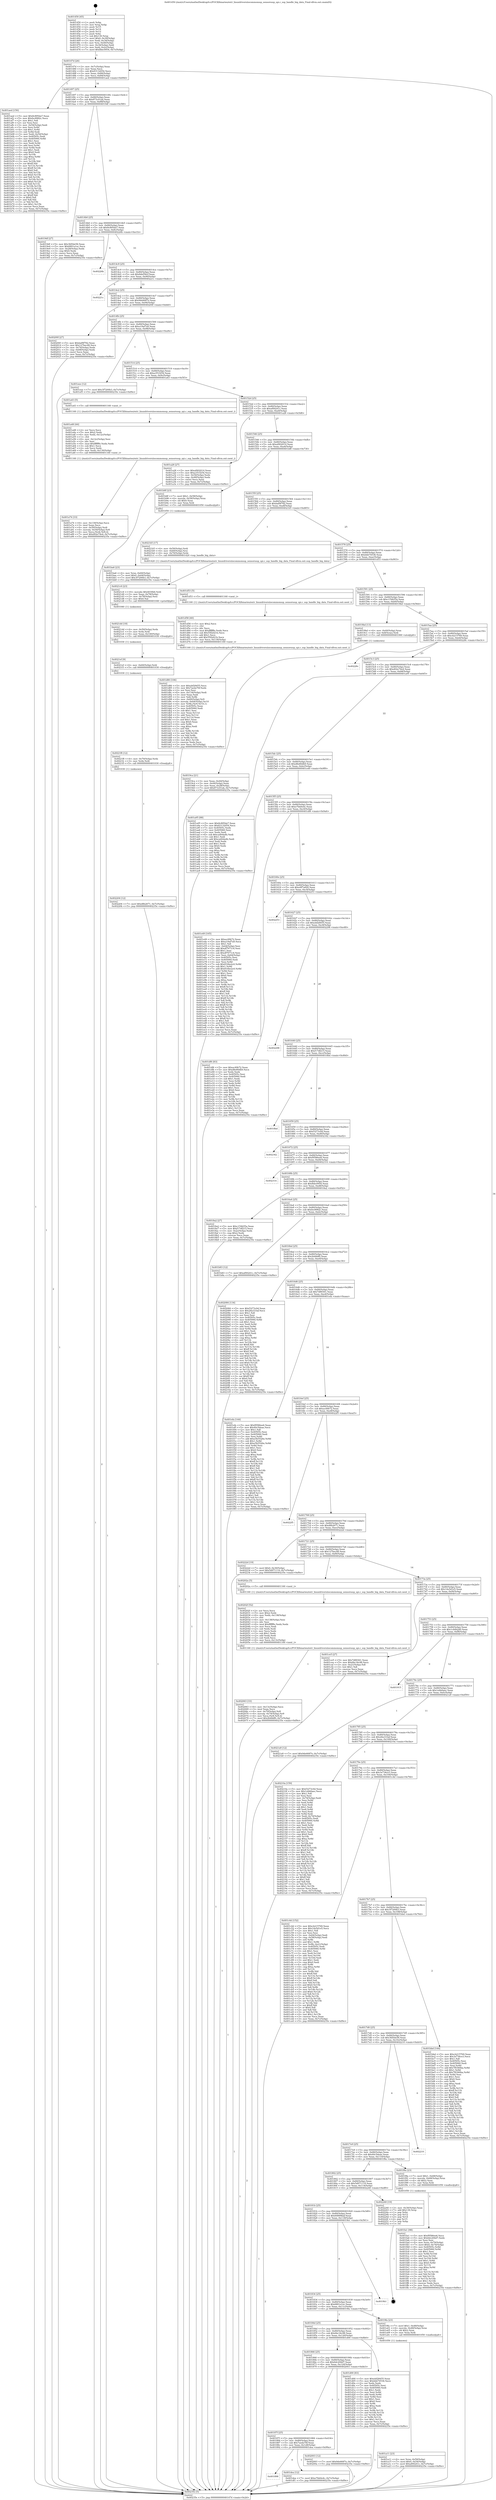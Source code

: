 digraph "0x401450" {
  label = "0x401450 (/mnt/c/Users/mathe/Desktop/tcc/POCII/binaries/extr_linuxdriversiiocommonssp_sensorsssp_spi.c_ssp_handle_big_data_Final-ollvm.out::main(0))"
  labelloc = "t"
  node[shape=record]

  Entry [label="",width=0.3,height=0.3,shape=circle,fillcolor=black,style=filled]
  "0x40147d" [label="{
     0x40147d [26]\l
     | [instrs]\l
     &nbsp;&nbsp;0x40147d \<+3\>: mov -0x7c(%rbp),%eax\l
     &nbsp;&nbsp;0x401480 \<+2\>: mov %eax,%ecx\l
     &nbsp;&nbsp;0x401482 \<+6\>: sub $0x83132054,%ecx\l
     &nbsp;&nbsp;0x401488 \<+3\>: mov %eax,-0x80(%rbp)\l
     &nbsp;&nbsp;0x40148b \<+6\>: mov %ecx,-0x84(%rbp)\l
     &nbsp;&nbsp;0x401491 \<+6\>: je 0000000000401aed \<main+0x69d\>\l
  }"]
  "0x401aed" [label="{
     0x401aed [150]\l
     | [instrs]\l
     &nbsp;&nbsp;0x401aed \<+5\>: mov $0x8c895da7,%eax\l
     &nbsp;&nbsp;0x401af2 \<+5\>: mov $0xfec8982c,%ecx\l
     &nbsp;&nbsp;0x401af7 \<+2\>: mov $0x1,%dl\l
     &nbsp;&nbsp;0x401af9 \<+2\>: xor %esi,%esi\l
     &nbsp;&nbsp;0x401afb \<+3\>: mov -0x54(%rbp),%edi\l
     &nbsp;&nbsp;0x401afe \<+3\>: mov %esi,%r8d\l
     &nbsp;&nbsp;0x401b01 \<+4\>: sub $0x1,%r8d\l
     &nbsp;&nbsp;0x401b05 \<+3\>: sub %r8d,%edi\l
     &nbsp;&nbsp;0x401b08 \<+3\>: mov %edi,-0x54(%rbp)\l
     &nbsp;&nbsp;0x401b0b \<+7\>: mov 0x40505c,%edi\l
     &nbsp;&nbsp;0x401b12 \<+8\>: mov 0x405060,%r8d\l
     &nbsp;&nbsp;0x401b1a \<+3\>: sub $0x1,%esi\l
     &nbsp;&nbsp;0x401b1d \<+3\>: mov %edi,%r9d\l
     &nbsp;&nbsp;0x401b20 \<+3\>: add %esi,%r9d\l
     &nbsp;&nbsp;0x401b23 \<+4\>: imul %r9d,%edi\l
     &nbsp;&nbsp;0x401b27 \<+3\>: and $0x1,%edi\l
     &nbsp;&nbsp;0x401b2a \<+3\>: cmp $0x0,%edi\l
     &nbsp;&nbsp;0x401b2d \<+4\>: sete %r10b\l
     &nbsp;&nbsp;0x401b31 \<+4\>: cmp $0xa,%r8d\l
     &nbsp;&nbsp;0x401b35 \<+4\>: setl %r11b\l
     &nbsp;&nbsp;0x401b39 \<+3\>: mov %r10b,%bl\l
     &nbsp;&nbsp;0x401b3c \<+3\>: xor $0xff,%bl\l
     &nbsp;&nbsp;0x401b3f \<+3\>: mov %r11b,%r14b\l
     &nbsp;&nbsp;0x401b42 \<+4\>: xor $0xff,%r14b\l
     &nbsp;&nbsp;0x401b46 \<+3\>: xor $0x0,%dl\l
     &nbsp;&nbsp;0x401b49 \<+3\>: mov %bl,%r15b\l
     &nbsp;&nbsp;0x401b4c \<+4\>: and $0x0,%r15b\l
     &nbsp;&nbsp;0x401b50 \<+3\>: and %dl,%r10b\l
     &nbsp;&nbsp;0x401b53 \<+3\>: mov %r14b,%r12b\l
     &nbsp;&nbsp;0x401b56 \<+4\>: and $0x0,%r12b\l
     &nbsp;&nbsp;0x401b5a \<+3\>: and %dl,%r11b\l
     &nbsp;&nbsp;0x401b5d \<+3\>: or %r10b,%r15b\l
     &nbsp;&nbsp;0x401b60 \<+3\>: or %r11b,%r12b\l
     &nbsp;&nbsp;0x401b63 \<+3\>: xor %r12b,%r15b\l
     &nbsp;&nbsp;0x401b66 \<+3\>: or %r14b,%bl\l
     &nbsp;&nbsp;0x401b69 \<+3\>: xor $0xff,%bl\l
     &nbsp;&nbsp;0x401b6c \<+3\>: or $0x0,%dl\l
     &nbsp;&nbsp;0x401b6f \<+2\>: and %dl,%bl\l
     &nbsp;&nbsp;0x401b71 \<+3\>: or %bl,%r15b\l
     &nbsp;&nbsp;0x401b74 \<+4\>: test $0x1,%r15b\l
     &nbsp;&nbsp;0x401b78 \<+3\>: cmovne %ecx,%eax\l
     &nbsp;&nbsp;0x401b7b \<+3\>: mov %eax,-0x7c(%rbp)\l
     &nbsp;&nbsp;0x401b7e \<+5\>: jmp 000000000040235e \<main+0xf0e\>\l
  }"]
  "0x401497" [label="{
     0x401497 [25]\l
     | [instrs]\l
     &nbsp;&nbsp;0x401497 \<+5\>: jmp 000000000040149c \<main+0x4c\>\l
     &nbsp;&nbsp;0x40149c \<+3\>: mov -0x80(%rbp),%eax\l
     &nbsp;&nbsp;0x40149f \<+5\>: sub $0x873c01ab,%eax\l
     &nbsp;&nbsp;0x4014a4 \<+6\>: mov %eax,-0x88(%rbp)\l
     &nbsp;&nbsp;0x4014aa \<+6\>: je 00000000004019df \<main+0x58f\>\l
  }"]
  Exit [label="",width=0.3,height=0.3,shape=circle,fillcolor=black,style=filled,peripheries=2]
  "0x4019df" [label="{
     0x4019df [27]\l
     | [instrs]\l
     &nbsp;&nbsp;0x4019df \<+5\>: mov $0x3fd5de58,%eax\l
     &nbsp;&nbsp;0x4019e4 \<+5\>: mov $0x6801a1ec,%ecx\l
     &nbsp;&nbsp;0x4019e9 \<+3\>: mov -0x28(%rbp),%edx\l
     &nbsp;&nbsp;0x4019ec \<+3\>: cmp $0x0,%edx\l
     &nbsp;&nbsp;0x4019ef \<+3\>: cmove %ecx,%eax\l
     &nbsp;&nbsp;0x4019f2 \<+3\>: mov %eax,-0x7c(%rbp)\l
     &nbsp;&nbsp;0x4019f5 \<+5\>: jmp 000000000040235e \<main+0xf0e\>\l
  }"]
  "0x4014b0" [label="{
     0x4014b0 [25]\l
     | [instrs]\l
     &nbsp;&nbsp;0x4014b0 \<+5\>: jmp 00000000004014b5 \<main+0x65\>\l
     &nbsp;&nbsp;0x4014b5 \<+3\>: mov -0x80(%rbp),%eax\l
     &nbsp;&nbsp;0x4014b8 \<+5\>: sub $0x8c895da7,%eax\l
     &nbsp;&nbsp;0x4014bd \<+6\>: mov %eax,-0x8c(%rbp)\l
     &nbsp;&nbsp;0x4014c3 \<+6\>: je 000000000040226b \<main+0xe1b\>\l
  }"]
  "0x402204" [label="{
     0x402204 [12]\l
     | [instrs]\l
     &nbsp;&nbsp;0x402204 \<+7\>: movl $0xd8b2671,-0x7c(%rbp)\l
     &nbsp;&nbsp;0x40220b \<+5\>: jmp 000000000040235e \<main+0xf0e\>\l
  }"]
  "0x40226b" [label="{
     0x40226b\l
  }", style=dashed]
  "0x4014c9" [label="{
     0x4014c9 [25]\l
     | [instrs]\l
     &nbsp;&nbsp;0x4014c9 \<+5\>: jmp 00000000004014ce \<main+0x7e\>\l
     &nbsp;&nbsp;0x4014ce \<+3\>: mov -0x80(%rbp),%eax\l
     &nbsp;&nbsp;0x4014d1 \<+5\>: sub $0x8def56cf,%eax\l
     &nbsp;&nbsp;0x4014d6 \<+6\>: mov %eax,-0x90(%rbp)\l
     &nbsp;&nbsp;0x4014dc \<+6\>: je 000000000040221c \<main+0xdcc\>\l
  }"]
  "0x4021f8" [label="{
     0x4021f8 [12]\l
     | [instrs]\l
     &nbsp;&nbsp;0x4021f8 \<+4\>: mov -0x70(%rbp),%rdx\l
     &nbsp;&nbsp;0x4021fc \<+3\>: mov %rdx,%rdi\l
     &nbsp;&nbsp;0x4021ff \<+5\>: call 0000000000401030 \<free@plt\>\l
     | [calls]\l
     &nbsp;&nbsp;0x401030 \{1\} (unknown)\l
  }"]
  "0x40221c" [label="{
     0x40221c\l
  }", style=dashed]
  "0x4014e2" [label="{
     0x4014e2 [25]\l
     | [instrs]\l
     &nbsp;&nbsp;0x4014e2 \<+5\>: jmp 00000000004014e7 \<main+0x97\>\l
     &nbsp;&nbsp;0x4014e7 \<+3\>: mov -0x80(%rbp),%eax\l
     &nbsp;&nbsp;0x4014ea \<+5\>: sub $0x9de6687e,%eax\l
     &nbsp;&nbsp;0x4014ef \<+6\>: mov %eax,-0x94(%rbp)\l
     &nbsp;&nbsp;0x4014f5 \<+6\>: je 000000000040200f \<main+0xbbf\>\l
  }"]
  "0x4021ef" [label="{
     0x4021ef [9]\l
     | [instrs]\l
     &nbsp;&nbsp;0x4021ef \<+4\>: mov -0x60(%rbp),%rdi\l
     &nbsp;&nbsp;0x4021f3 \<+5\>: call 0000000000401030 \<free@plt\>\l
     | [calls]\l
     &nbsp;&nbsp;0x401030 \{1\} (unknown)\l
  }"]
  "0x40200f" [label="{
     0x40200f [27]\l
     | [instrs]\l
     &nbsp;&nbsp;0x40200f \<+5\>: mov $0xbaf9f782,%eax\l
     &nbsp;&nbsp;0x402014 \<+5\>: mov $0x127bec48,%ecx\l
     &nbsp;&nbsp;0x402019 \<+3\>: mov -0x74(%rbp),%edx\l
     &nbsp;&nbsp;0x40201c \<+3\>: cmp -0x68(%rbp),%edx\l
     &nbsp;&nbsp;0x40201f \<+3\>: cmovl %ecx,%eax\l
     &nbsp;&nbsp;0x402022 \<+3\>: mov %eax,-0x7c(%rbp)\l
     &nbsp;&nbsp;0x402025 \<+5\>: jmp 000000000040235e \<main+0xf0e\>\l
  }"]
  "0x4014fb" [label="{
     0x4014fb [25]\l
     | [instrs]\l
     &nbsp;&nbsp;0x4014fb \<+5\>: jmp 0000000000401500 \<main+0xb0\>\l
     &nbsp;&nbsp;0x401500 \<+3\>: mov -0x80(%rbp),%eax\l
     &nbsp;&nbsp;0x401503 \<+5\>: sub $0xa19af7a9,%eax\l
     &nbsp;&nbsp;0x401508 \<+6\>: mov %eax,-0x98(%rbp)\l
     &nbsp;&nbsp;0x40150e \<+6\>: je 0000000000401eee \<main+0xa9e\>\l
  }"]
  "0x4021dd" [label="{
     0x4021dd [18]\l
     | [instrs]\l
     &nbsp;&nbsp;0x4021dd \<+4\>: mov -0x50(%rbp),%rdx\l
     &nbsp;&nbsp;0x4021e1 \<+3\>: mov %rdx,%rdi\l
     &nbsp;&nbsp;0x4021e4 \<+6\>: mov %eax,-0x140(%rbp)\l
     &nbsp;&nbsp;0x4021ea \<+5\>: call 0000000000401030 \<free@plt\>\l
     | [calls]\l
     &nbsp;&nbsp;0x401030 \{1\} (unknown)\l
  }"]
  "0x401eee" [label="{
     0x401eee [12]\l
     | [instrs]\l
     &nbsp;&nbsp;0x401eee \<+7\>: movl $0x3f7200b3,-0x7c(%rbp)\l
     &nbsp;&nbsp;0x401ef5 \<+5\>: jmp 000000000040235e \<main+0xf0e\>\l
  }"]
  "0x401514" [label="{
     0x401514 [25]\l
     | [instrs]\l
     &nbsp;&nbsp;0x401514 \<+5\>: jmp 0000000000401519 \<main+0xc9\>\l
     &nbsp;&nbsp;0x401519 \<+3\>: mov -0x80(%rbp),%eax\l
     &nbsp;&nbsp;0x40151c \<+5\>: sub $0xa351f254,%eax\l
     &nbsp;&nbsp;0x401521 \<+6\>: mov %eax,-0x9c(%rbp)\l
     &nbsp;&nbsp;0x401527 \<+6\>: je 0000000000401a43 \<main+0x5f3\>\l
  }"]
  "0x4021c6" [label="{
     0x4021c6 [23]\l
     | [instrs]\l
     &nbsp;&nbsp;0x4021c6 \<+10\>: movabs $0x4030b6,%rdi\l
     &nbsp;&nbsp;0x4021d0 \<+3\>: mov %eax,-0x78(%rbp)\l
     &nbsp;&nbsp;0x4021d3 \<+3\>: mov -0x78(%rbp),%esi\l
     &nbsp;&nbsp;0x4021d6 \<+2\>: mov $0x0,%al\l
     &nbsp;&nbsp;0x4021d8 \<+5\>: call 0000000000401040 \<printf@plt\>\l
     | [calls]\l
     &nbsp;&nbsp;0x401040 \{1\} (unknown)\l
  }"]
  "0x401a43" [label="{
     0x401a43 [5]\l
     | [instrs]\l
     &nbsp;&nbsp;0x401a43 \<+5\>: call 0000000000401160 \<next_i\>\l
     | [calls]\l
     &nbsp;&nbsp;0x401160 \{1\} (/mnt/c/Users/mathe/Desktop/tcc/POCII/binaries/extr_linuxdriversiiocommonssp_sensorsssp_spi.c_ssp_handle_big_data_Final-ollvm.out::next_i)\l
  }"]
  "0x40152d" [label="{
     0x40152d [25]\l
     | [instrs]\l
     &nbsp;&nbsp;0x40152d \<+5\>: jmp 0000000000401532 \<main+0xe2\>\l
     &nbsp;&nbsp;0x401532 \<+3\>: mov -0x80(%rbp),%eax\l
     &nbsp;&nbsp;0x401535 \<+5\>: sub $0xaf00241c,%eax\l
     &nbsp;&nbsp;0x40153a \<+6\>: mov %eax,-0xa0(%rbp)\l
     &nbsp;&nbsp;0x401540 \<+6\>: je 0000000000401a28 \<main+0x5d8\>\l
  }"]
  "0x402063" [label="{
     0x402063 [33]\l
     | [instrs]\l
     &nbsp;&nbsp;0x402063 \<+6\>: mov -0x13c(%rbp),%ecx\l
     &nbsp;&nbsp;0x402069 \<+3\>: imul %eax,%ecx\l
     &nbsp;&nbsp;0x40206c \<+4\>: mov -0x70(%rbp),%r8\l
     &nbsp;&nbsp;0x402070 \<+4\>: movslq -0x74(%rbp),%r9\l
     &nbsp;&nbsp;0x402074 \<+4\>: mov %ecx,(%r8,%r9,4)\l
     &nbsp;&nbsp;0x402078 \<+7\>: movl $0x2b48df0,-0x7c(%rbp)\l
     &nbsp;&nbsp;0x40207f \<+5\>: jmp 000000000040235e \<main+0xf0e\>\l
  }"]
  "0x401a28" [label="{
     0x401a28 [27]\l
     | [instrs]\l
     &nbsp;&nbsp;0x401a28 \<+5\>: mov $0xaf402014,%eax\l
     &nbsp;&nbsp;0x401a2d \<+5\>: mov $0xa351f254,%ecx\l
     &nbsp;&nbsp;0x401a32 \<+3\>: mov -0x54(%rbp),%edx\l
     &nbsp;&nbsp;0x401a35 \<+3\>: cmp -0x48(%rbp),%edx\l
     &nbsp;&nbsp;0x401a38 \<+3\>: cmovl %ecx,%eax\l
     &nbsp;&nbsp;0x401a3b \<+3\>: mov %eax,-0x7c(%rbp)\l
     &nbsp;&nbsp;0x401a3e \<+5\>: jmp 000000000040235e \<main+0xf0e\>\l
  }"]
  "0x401546" [label="{
     0x401546 [25]\l
     | [instrs]\l
     &nbsp;&nbsp;0x401546 \<+5\>: jmp 000000000040154b \<main+0xfb\>\l
     &nbsp;&nbsp;0x40154b \<+3\>: mov -0x80(%rbp),%eax\l
     &nbsp;&nbsp;0x40154e \<+5\>: sub $0xaf402014,%eax\l
     &nbsp;&nbsp;0x401553 \<+6\>: mov %eax,-0xa4(%rbp)\l
     &nbsp;&nbsp;0x401559 \<+6\>: je 0000000000401b8f \<main+0x73f\>\l
  }"]
  "0x40202f" [label="{
     0x40202f [52]\l
     | [instrs]\l
     &nbsp;&nbsp;0x40202f \<+2\>: xor %ecx,%ecx\l
     &nbsp;&nbsp;0x402031 \<+5\>: mov $0x2,%edx\l
     &nbsp;&nbsp;0x402036 \<+6\>: mov %edx,-0x138(%rbp)\l
     &nbsp;&nbsp;0x40203c \<+1\>: cltd\l
     &nbsp;&nbsp;0x40203d \<+6\>: mov -0x138(%rbp),%esi\l
     &nbsp;&nbsp;0x402043 \<+2\>: idiv %esi\l
     &nbsp;&nbsp;0x402045 \<+6\>: imul $0xfffffffe,%edx,%edx\l
     &nbsp;&nbsp;0x40204b \<+2\>: mov %ecx,%edi\l
     &nbsp;&nbsp;0x40204d \<+2\>: sub %edx,%edi\l
     &nbsp;&nbsp;0x40204f \<+2\>: mov %ecx,%edx\l
     &nbsp;&nbsp;0x402051 \<+3\>: sub $0x1,%edx\l
     &nbsp;&nbsp;0x402054 \<+2\>: add %edx,%edi\l
     &nbsp;&nbsp;0x402056 \<+2\>: sub %edi,%ecx\l
     &nbsp;&nbsp;0x402058 \<+6\>: mov %ecx,-0x13c(%rbp)\l
     &nbsp;&nbsp;0x40205e \<+5\>: call 0000000000401160 \<next_i\>\l
     | [calls]\l
     &nbsp;&nbsp;0x401160 \{1\} (/mnt/c/Users/mathe/Desktop/tcc/POCII/binaries/extr_linuxdriversiiocommonssp_sensorsssp_spi.c_ssp_handle_big_data_Final-ollvm.out::next_i)\l
  }"]
  "0x401b8f" [label="{
     0x401b8f [23]\l
     | [instrs]\l
     &nbsp;&nbsp;0x401b8f \<+7\>: movl $0x1,-0x58(%rbp)\l
     &nbsp;&nbsp;0x401b96 \<+4\>: movslq -0x58(%rbp),%rax\l
     &nbsp;&nbsp;0x401b9a \<+4\>: shl $0x0,%rax\l
     &nbsp;&nbsp;0x401b9e \<+3\>: mov %rax,%rdi\l
     &nbsp;&nbsp;0x401ba1 \<+5\>: call 0000000000401050 \<malloc@plt\>\l
     | [calls]\l
     &nbsp;&nbsp;0x401050 \{1\} (unknown)\l
  }"]
  "0x40155f" [label="{
     0x40155f [25]\l
     | [instrs]\l
     &nbsp;&nbsp;0x40155f \<+5\>: jmp 0000000000401564 \<main+0x114\>\l
     &nbsp;&nbsp;0x401564 \<+3\>: mov -0x80(%rbp),%eax\l
     &nbsp;&nbsp;0x401567 \<+5\>: sub $0xbaf9f782,%eax\l
     &nbsp;&nbsp;0x40156c \<+6\>: mov %eax,-0xa8(%rbp)\l
     &nbsp;&nbsp;0x401572 \<+6\>: je 00000000004021b5 \<main+0xd65\>\l
  }"]
  "0x401fa1" [label="{
     0x401fa1 [98]\l
     | [instrs]\l
     &nbsp;&nbsp;0x401fa1 \<+5\>: mov $0xf9586ee6,%ecx\l
     &nbsp;&nbsp;0x401fa6 \<+5\>: mov $0x6dc294d7,%edx\l
     &nbsp;&nbsp;0x401fab \<+2\>: xor %esi,%esi\l
     &nbsp;&nbsp;0x401fad \<+4\>: mov %rax,-0x70(%rbp)\l
     &nbsp;&nbsp;0x401fb1 \<+7\>: movl $0x0,-0x74(%rbp)\l
     &nbsp;&nbsp;0x401fb8 \<+8\>: mov 0x40505c,%r8d\l
     &nbsp;&nbsp;0x401fc0 \<+8\>: mov 0x405060,%r9d\l
     &nbsp;&nbsp;0x401fc8 \<+3\>: sub $0x1,%esi\l
     &nbsp;&nbsp;0x401fcb \<+3\>: mov %r8d,%r10d\l
     &nbsp;&nbsp;0x401fce \<+3\>: add %esi,%r10d\l
     &nbsp;&nbsp;0x401fd1 \<+4\>: imul %r10d,%r8d\l
     &nbsp;&nbsp;0x401fd5 \<+4\>: and $0x1,%r8d\l
     &nbsp;&nbsp;0x401fd9 \<+4\>: cmp $0x0,%r8d\l
     &nbsp;&nbsp;0x401fdd \<+4\>: sete %r11b\l
     &nbsp;&nbsp;0x401fe1 \<+4\>: cmp $0xa,%r9d\l
     &nbsp;&nbsp;0x401fe5 \<+3\>: setl %bl\l
     &nbsp;&nbsp;0x401fe8 \<+3\>: mov %r11b,%r14b\l
     &nbsp;&nbsp;0x401feb \<+3\>: and %bl,%r14b\l
     &nbsp;&nbsp;0x401fee \<+3\>: xor %bl,%r11b\l
     &nbsp;&nbsp;0x401ff1 \<+3\>: or %r11b,%r14b\l
     &nbsp;&nbsp;0x401ff4 \<+4\>: test $0x1,%r14b\l
     &nbsp;&nbsp;0x401ff8 \<+3\>: cmovne %edx,%ecx\l
     &nbsp;&nbsp;0x401ffb \<+3\>: mov %ecx,-0x7c(%rbp)\l
     &nbsp;&nbsp;0x401ffe \<+5\>: jmp 000000000040235e \<main+0xf0e\>\l
  }"]
  "0x4021b5" [label="{
     0x4021b5 [17]\l
     | [instrs]\l
     &nbsp;&nbsp;0x4021b5 \<+4\>: mov -0x50(%rbp),%rdi\l
     &nbsp;&nbsp;0x4021b9 \<+4\>: mov -0x60(%rbp),%rsi\l
     &nbsp;&nbsp;0x4021bd \<+4\>: mov -0x70(%rbp),%rdx\l
     &nbsp;&nbsp;0x4021c1 \<+5\>: call 0000000000401420 \<ssp_handle_big_data\>\l
     | [calls]\l
     &nbsp;&nbsp;0x401420 \{1\} (/mnt/c/Users/mathe/Desktop/tcc/POCII/binaries/extr_linuxdriversiiocommonssp_sensorsssp_spi.c_ssp_handle_big_data_Final-ollvm.out::ssp_handle_big_data)\l
  }"]
  "0x401578" [label="{
     0x401578 [25]\l
     | [instrs]\l
     &nbsp;&nbsp;0x401578 \<+5\>: jmp 000000000040157d \<main+0x12d\>\l
     &nbsp;&nbsp;0x40157d \<+3\>: mov -0x80(%rbp),%eax\l
     &nbsp;&nbsp;0x401580 \<+5\>: sub $0xbbb74536,%eax\l
     &nbsp;&nbsp;0x401585 \<+6\>: mov %eax,-0xac(%rbp)\l
     &nbsp;&nbsp;0x40158b \<+6\>: je 0000000000401d53 \<main+0x903\>\l
  }"]
  "0x401898" [label="{
     0x401898\l
  }", style=dashed]
  "0x401d53" [label="{
     0x401d53 [5]\l
     | [instrs]\l
     &nbsp;&nbsp;0x401d53 \<+5\>: call 0000000000401160 \<next_i\>\l
     | [calls]\l
     &nbsp;&nbsp;0x401160 \{1\} (/mnt/c/Users/mathe/Desktop/tcc/POCII/binaries/extr_linuxdriversiiocommonssp_sensorsssp_spi.c_ssp_handle_big_data_Final-ollvm.out::next_i)\l
  }"]
  "0x401591" [label="{
     0x401591 [25]\l
     | [instrs]\l
     &nbsp;&nbsp;0x401591 \<+5\>: jmp 0000000000401596 \<main+0x146\>\l
     &nbsp;&nbsp;0x401596 \<+3\>: mov -0x80(%rbp),%eax\l
     &nbsp;&nbsp;0x401599 \<+5\>: sub $0xc154b55a,%eax\l
     &nbsp;&nbsp;0x40159e \<+6\>: mov %eax,-0xb0(%rbp)\l
     &nbsp;&nbsp;0x4015a4 \<+6\>: je 00000000004019bd \<main+0x56d\>\l
  }"]
  "0x401dea" [label="{
     0x401dea [12]\l
     | [instrs]\l
     &nbsp;&nbsp;0x401dea \<+7\>: movl $0xe7bb0e4c,-0x7c(%rbp)\l
     &nbsp;&nbsp;0x401df1 \<+5\>: jmp 000000000040235e \<main+0xf0e\>\l
  }"]
  "0x4019bd" [label="{
     0x4019bd [13]\l
     | [instrs]\l
     &nbsp;&nbsp;0x4019bd \<+4\>: mov -0x40(%rbp),%rax\l
     &nbsp;&nbsp;0x4019c1 \<+4\>: mov 0x8(%rax),%rdi\l
     &nbsp;&nbsp;0x4019c5 \<+5\>: call 0000000000401060 \<atoi@plt\>\l
     | [calls]\l
     &nbsp;&nbsp;0x401060 \{1\} (unknown)\l
  }"]
  "0x4015aa" [label="{
     0x4015aa [25]\l
     | [instrs]\l
     &nbsp;&nbsp;0x4015aa \<+5\>: jmp 00000000004015af \<main+0x15f\>\l
     &nbsp;&nbsp;0x4015af \<+3\>: mov -0x80(%rbp),%eax\l
     &nbsp;&nbsp;0x4015b2 \<+5\>: sub $0xcb215769,%eax\l
     &nbsp;&nbsp;0x4015b7 \<+6\>: mov %eax,-0xb4(%rbp)\l
     &nbsp;&nbsp;0x4015bd \<+6\>: je 000000000040228c \<main+0xe3c\>\l
  }"]
  "0x40187f" [label="{
     0x40187f [25]\l
     | [instrs]\l
     &nbsp;&nbsp;0x40187f \<+5\>: jmp 0000000000401884 \<main+0x434\>\l
     &nbsp;&nbsp;0x401884 \<+3\>: mov -0x80(%rbp),%eax\l
     &nbsp;&nbsp;0x401887 \<+5\>: sub $0x7aeda70f,%eax\l
     &nbsp;&nbsp;0x40188c \<+6\>: mov %eax,-0x128(%rbp)\l
     &nbsp;&nbsp;0x401892 \<+6\>: je 0000000000401dea \<main+0x99a\>\l
  }"]
  "0x40228c" [label="{
     0x40228c\l
  }", style=dashed]
  "0x4015c3" [label="{
     0x4015c3 [25]\l
     | [instrs]\l
     &nbsp;&nbsp;0x4015c3 \<+5\>: jmp 00000000004015c8 \<main+0x178\>\l
     &nbsp;&nbsp;0x4015c8 \<+3\>: mov -0x80(%rbp),%eax\l
     &nbsp;&nbsp;0x4015cb \<+5\>: sub $0xd02e74e4,%eax\l
     &nbsp;&nbsp;0x4015d0 \<+6\>: mov %eax,-0xb8(%rbp)\l
     &nbsp;&nbsp;0x4015d6 \<+6\>: je 0000000000401a95 \<main+0x645\>\l
  }"]
  "0x402003" [label="{
     0x402003 [12]\l
     | [instrs]\l
     &nbsp;&nbsp;0x402003 \<+7\>: movl $0x9de6687e,-0x7c(%rbp)\l
     &nbsp;&nbsp;0x40200a \<+5\>: jmp 000000000040235e \<main+0xf0e\>\l
  }"]
  "0x401a95" [label="{
     0x401a95 [88]\l
     | [instrs]\l
     &nbsp;&nbsp;0x401a95 \<+5\>: mov $0x8c895da7,%eax\l
     &nbsp;&nbsp;0x401a9a \<+5\>: mov $0x83132054,%ecx\l
     &nbsp;&nbsp;0x401a9f \<+7\>: mov 0x40505c,%edx\l
     &nbsp;&nbsp;0x401aa6 \<+7\>: mov 0x405060,%esi\l
     &nbsp;&nbsp;0x401aad \<+2\>: mov %edx,%edi\l
     &nbsp;&nbsp;0x401aaf \<+6\>: sub $0xca40da4b,%edi\l
     &nbsp;&nbsp;0x401ab5 \<+3\>: sub $0x1,%edi\l
     &nbsp;&nbsp;0x401ab8 \<+6\>: add $0xca40da4b,%edi\l
     &nbsp;&nbsp;0x401abe \<+3\>: imul %edi,%edx\l
     &nbsp;&nbsp;0x401ac1 \<+3\>: and $0x1,%edx\l
     &nbsp;&nbsp;0x401ac4 \<+3\>: cmp $0x0,%edx\l
     &nbsp;&nbsp;0x401ac7 \<+4\>: sete %r8b\l
     &nbsp;&nbsp;0x401acb \<+3\>: cmp $0xa,%esi\l
     &nbsp;&nbsp;0x401ace \<+4\>: setl %r9b\l
     &nbsp;&nbsp;0x401ad2 \<+3\>: mov %r8b,%r10b\l
     &nbsp;&nbsp;0x401ad5 \<+3\>: and %r9b,%r10b\l
     &nbsp;&nbsp;0x401ad8 \<+3\>: xor %r9b,%r8b\l
     &nbsp;&nbsp;0x401adb \<+3\>: or %r8b,%r10b\l
     &nbsp;&nbsp;0x401ade \<+4\>: test $0x1,%r10b\l
     &nbsp;&nbsp;0x401ae2 \<+3\>: cmovne %ecx,%eax\l
     &nbsp;&nbsp;0x401ae5 \<+3\>: mov %eax,-0x7c(%rbp)\l
     &nbsp;&nbsp;0x401ae8 \<+5\>: jmp 000000000040235e \<main+0xf0e\>\l
  }"]
  "0x4015dc" [label="{
     0x4015dc [25]\l
     | [instrs]\l
     &nbsp;&nbsp;0x4015dc \<+5\>: jmp 00000000004015e1 \<main+0x191\>\l
     &nbsp;&nbsp;0x4015e1 \<+3\>: mov -0x80(%rbp),%eax\l
     &nbsp;&nbsp;0x4015e4 \<+5\>: sub $0xd8e80db9,%eax\l
     &nbsp;&nbsp;0x4015e9 \<+6\>: mov %eax,-0xbc(%rbp)\l
     &nbsp;&nbsp;0x4015ef \<+6\>: je 0000000000401e49 \<main+0x9f9\>\l
  }"]
  "0x401d80" [label="{
     0x401d80 [106]\l
     | [instrs]\l
     &nbsp;&nbsp;0x401d80 \<+5\>: mov $0xebf28455,%ecx\l
     &nbsp;&nbsp;0x401d85 \<+5\>: mov $0x7aeda70f,%edx\l
     &nbsp;&nbsp;0x401d8a \<+2\>: xor %esi,%esi\l
     &nbsp;&nbsp;0x401d8c \<+6\>: mov -0x134(%rbp),%edi\l
     &nbsp;&nbsp;0x401d92 \<+3\>: imul %eax,%edi\l
     &nbsp;&nbsp;0x401d95 \<+3\>: mov %dil,%r8b\l
     &nbsp;&nbsp;0x401d98 \<+4\>: mov -0x60(%rbp),%r9\l
     &nbsp;&nbsp;0x401d9c \<+4\>: movslq -0x64(%rbp),%r10\l
     &nbsp;&nbsp;0x401da0 \<+4\>: mov %r8b,(%r9,%r10,1)\l
     &nbsp;&nbsp;0x401da4 \<+7\>: mov 0x40505c,%eax\l
     &nbsp;&nbsp;0x401dab \<+7\>: mov 0x405060,%edi\l
     &nbsp;&nbsp;0x401db2 \<+3\>: sub $0x1,%esi\l
     &nbsp;&nbsp;0x401db5 \<+3\>: mov %eax,%r11d\l
     &nbsp;&nbsp;0x401db8 \<+3\>: add %esi,%r11d\l
     &nbsp;&nbsp;0x401dbb \<+4\>: imul %r11d,%eax\l
     &nbsp;&nbsp;0x401dbf \<+3\>: and $0x1,%eax\l
     &nbsp;&nbsp;0x401dc2 \<+3\>: cmp $0x0,%eax\l
     &nbsp;&nbsp;0x401dc5 \<+4\>: sete %r8b\l
     &nbsp;&nbsp;0x401dc9 \<+3\>: cmp $0xa,%edi\l
     &nbsp;&nbsp;0x401dcc \<+3\>: setl %bl\l
     &nbsp;&nbsp;0x401dcf \<+3\>: mov %r8b,%r14b\l
     &nbsp;&nbsp;0x401dd2 \<+3\>: and %bl,%r14b\l
     &nbsp;&nbsp;0x401dd5 \<+3\>: xor %bl,%r8b\l
     &nbsp;&nbsp;0x401dd8 \<+3\>: or %r8b,%r14b\l
     &nbsp;&nbsp;0x401ddb \<+4\>: test $0x1,%r14b\l
     &nbsp;&nbsp;0x401ddf \<+3\>: cmovne %edx,%ecx\l
     &nbsp;&nbsp;0x401de2 \<+3\>: mov %ecx,-0x7c(%rbp)\l
     &nbsp;&nbsp;0x401de5 \<+5\>: jmp 000000000040235e \<main+0xf0e\>\l
  }"]
  "0x401e49" [label="{
     0x401e49 [165]\l
     | [instrs]\l
     &nbsp;&nbsp;0x401e49 \<+5\>: mov $0xac49b72,%eax\l
     &nbsp;&nbsp;0x401e4e \<+5\>: mov $0xa19af7a9,%ecx\l
     &nbsp;&nbsp;0x401e53 \<+2\>: mov $0x1,%dl\l
     &nbsp;&nbsp;0x401e55 \<+3\>: mov -0x64(%rbp),%esi\l
     &nbsp;&nbsp;0x401e58 \<+6\>: add $0xdf7671c4,%esi\l
     &nbsp;&nbsp;0x401e5e \<+3\>: add $0x1,%esi\l
     &nbsp;&nbsp;0x401e61 \<+6\>: sub $0xdf7671c4,%esi\l
     &nbsp;&nbsp;0x401e67 \<+3\>: mov %esi,-0x64(%rbp)\l
     &nbsp;&nbsp;0x401e6a \<+7\>: mov 0x40505c,%esi\l
     &nbsp;&nbsp;0x401e71 \<+7\>: mov 0x405060,%edi\l
     &nbsp;&nbsp;0x401e78 \<+3\>: mov %esi,%r8d\l
     &nbsp;&nbsp;0x401e7b \<+7\>: sub $0x816be2c0,%r8d\l
     &nbsp;&nbsp;0x401e82 \<+4\>: sub $0x1,%r8d\l
     &nbsp;&nbsp;0x401e86 \<+7\>: add $0x816be2c0,%r8d\l
     &nbsp;&nbsp;0x401e8d \<+4\>: imul %r8d,%esi\l
     &nbsp;&nbsp;0x401e91 \<+3\>: and $0x1,%esi\l
     &nbsp;&nbsp;0x401e94 \<+3\>: cmp $0x0,%esi\l
     &nbsp;&nbsp;0x401e97 \<+4\>: sete %r9b\l
     &nbsp;&nbsp;0x401e9b \<+3\>: cmp $0xa,%edi\l
     &nbsp;&nbsp;0x401e9e \<+4\>: setl %r10b\l
     &nbsp;&nbsp;0x401ea2 \<+3\>: mov %r9b,%r11b\l
     &nbsp;&nbsp;0x401ea5 \<+4\>: xor $0xff,%r11b\l
     &nbsp;&nbsp;0x401ea9 \<+3\>: mov %r10b,%bl\l
     &nbsp;&nbsp;0x401eac \<+3\>: xor $0xff,%bl\l
     &nbsp;&nbsp;0x401eaf \<+3\>: xor $0x1,%dl\l
     &nbsp;&nbsp;0x401eb2 \<+3\>: mov %r11b,%r14b\l
     &nbsp;&nbsp;0x401eb5 \<+4\>: and $0xff,%r14b\l
     &nbsp;&nbsp;0x401eb9 \<+3\>: and %dl,%r9b\l
     &nbsp;&nbsp;0x401ebc \<+3\>: mov %bl,%r15b\l
     &nbsp;&nbsp;0x401ebf \<+4\>: and $0xff,%r15b\l
     &nbsp;&nbsp;0x401ec3 \<+3\>: and %dl,%r10b\l
     &nbsp;&nbsp;0x401ec6 \<+3\>: or %r9b,%r14b\l
     &nbsp;&nbsp;0x401ec9 \<+3\>: or %r10b,%r15b\l
     &nbsp;&nbsp;0x401ecc \<+3\>: xor %r15b,%r14b\l
     &nbsp;&nbsp;0x401ecf \<+3\>: or %bl,%r11b\l
     &nbsp;&nbsp;0x401ed2 \<+4\>: xor $0xff,%r11b\l
     &nbsp;&nbsp;0x401ed6 \<+3\>: or $0x1,%dl\l
     &nbsp;&nbsp;0x401ed9 \<+3\>: and %dl,%r11b\l
     &nbsp;&nbsp;0x401edc \<+3\>: or %r11b,%r14b\l
     &nbsp;&nbsp;0x401edf \<+4\>: test $0x1,%r14b\l
     &nbsp;&nbsp;0x401ee3 \<+3\>: cmovne %ecx,%eax\l
     &nbsp;&nbsp;0x401ee6 \<+3\>: mov %eax,-0x7c(%rbp)\l
     &nbsp;&nbsp;0x401ee9 \<+5\>: jmp 000000000040235e \<main+0xf0e\>\l
  }"]
  "0x4015f5" [label="{
     0x4015f5 [25]\l
     | [instrs]\l
     &nbsp;&nbsp;0x4015f5 \<+5\>: jmp 00000000004015fa \<main+0x1aa\>\l
     &nbsp;&nbsp;0x4015fa \<+3\>: mov -0x80(%rbp),%eax\l
     &nbsp;&nbsp;0x4015fd \<+5\>: sub $0xe7bb0e4c,%eax\l
     &nbsp;&nbsp;0x401602 \<+6\>: mov %eax,-0xc0(%rbp)\l
     &nbsp;&nbsp;0x401608 \<+6\>: je 0000000000401df6 \<main+0x9a6\>\l
  }"]
  "0x401d58" [label="{
     0x401d58 [40]\l
     | [instrs]\l
     &nbsp;&nbsp;0x401d58 \<+5\>: mov $0x2,%ecx\l
     &nbsp;&nbsp;0x401d5d \<+1\>: cltd\l
     &nbsp;&nbsp;0x401d5e \<+2\>: idiv %ecx\l
     &nbsp;&nbsp;0x401d60 \<+6\>: imul $0xfffffffe,%edx,%ecx\l
     &nbsp;&nbsp;0x401d66 \<+6\>: sub $0x55f2d21b,%ecx\l
     &nbsp;&nbsp;0x401d6c \<+3\>: add $0x1,%ecx\l
     &nbsp;&nbsp;0x401d6f \<+6\>: add $0x55f2d21b,%ecx\l
     &nbsp;&nbsp;0x401d75 \<+6\>: mov %ecx,-0x134(%rbp)\l
     &nbsp;&nbsp;0x401d7b \<+5\>: call 0000000000401160 \<next_i\>\l
     | [calls]\l
     &nbsp;&nbsp;0x401160 \{1\} (/mnt/c/Users/mathe/Desktop/tcc/POCII/binaries/extr_linuxdriversiiocommonssp_sensorsssp_spi.c_ssp_handle_big_data_Final-ollvm.out::next_i)\l
  }"]
  "0x401df6" [label="{
     0x401df6 [83]\l
     | [instrs]\l
     &nbsp;&nbsp;0x401df6 \<+5\>: mov $0xac49b72,%eax\l
     &nbsp;&nbsp;0x401dfb \<+5\>: mov $0xd8e80db9,%ecx\l
     &nbsp;&nbsp;0x401e00 \<+2\>: xor %edx,%edx\l
     &nbsp;&nbsp;0x401e02 \<+7\>: mov 0x40505c,%esi\l
     &nbsp;&nbsp;0x401e09 \<+7\>: mov 0x405060,%edi\l
     &nbsp;&nbsp;0x401e10 \<+3\>: sub $0x1,%edx\l
     &nbsp;&nbsp;0x401e13 \<+3\>: mov %esi,%r8d\l
     &nbsp;&nbsp;0x401e16 \<+3\>: add %edx,%r8d\l
     &nbsp;&nbsp;0x401e19 \<+4\>: imul %r8d,%esi\l
     &nbsp;&nbsp;0x401e1d \<+3\>: and $0x1,%esi\l
     &nbsp;&nbsp;0x401e20 \<+3\>: cmp $0x0,%esi\l
     &nbsp;&nbsp;0x401e23 \<+4\>: sete %r9b\l
     &nbsp;&nbsp;0x401e27 \<+3\>: cmp $0xa,%edi\l
     &nbsp;&nbsp;0x401e2a \<+4\>: setl %r10b\l
     &nbsp;&nbsp;0x401e2e \<+3\>: mov %r9b,%r11b\l
     &nbsp;&nbsp;0x401e31 \<+3\>: and %r10b,%r11b\l
     &nbsp;&nbsp;0x401e34 \<+3\>: xor %r10b,%r9b\l
     &nbsp;&nbsp;0x401e37 \<+3\>: or %r9b,%r11b\l
     &nbsp;&nbsp;0x401e3a \<+4\>: test $0x1,%r11b\l
     &nbsp;&nbsp;0x401e3e \<+3\>: cmovne %ecx,%eax\l
     &nbsp;&nbsp;0x401e41 \<+3\>: mov %eax,-0x7c(%rbp)\l
     &nbsp;&nbsp;0x401e44 \<+5\>: jmp 000000000040235e \<main+0xf0e\>\l
  }"]
  "0x40160e" [label="{
     0x40160e [25]\l
     | [instrs]\l
     &nbsp;&nbsp;0x40160e \<+5\>: jmp 0000000000401613 \<main+0x1c3\>\l
     &nbsp;&nbsp;0x401613 \<+3\>: mov -0x80(%rbp),%eax\l
     &nbsp;&nbsp;0x401616 \<+5\>: sub $0xe9f7a820,%eax\l
     &nbsp;&nbsp;0x40161b \<+6\>: mov %eax,-0xc4(%rbp)\l
     &nbsp;&nbsp;0x401621 \<+6\>: je 0000000000402253 \<main+0xe03\>\l
  }"]
  "0x401866" [label="{
     0x401866 [25]\l
     | [instrs]\l
     &nbsp;&nbsp;0x401866 \<+5\>: jmp 000000000040186b \<main+0x41b\>\l
     &nbsp;&nbsp;0x40186b \<+3\>: mov -0x80(%rbp),%eax\l
     &nbsp;&nbsp;0x40186e \<+5\>: sub $0x6dc294d7,%eax\l
     &nbsp;&nbsp;0x401873 \<+6\>: mov %eax,-0x124(%rbp)\l
     &nbsp;&nbsp;0x401879 \<+6\>: je 0000000000402003 \<main+0xbb3\>\l
  }"]
  "0x402253" [label="{
     0x402253\l
  }", style=dashed]
  "0x401627" [label="{
     0x401627 [25]\l
     | [instrs]\l
     &nbsp;&nbsp;0x401627 \<+5\>: jmp 000000000040162c \<main+0x1dc\>\l
     &nbsp;&nbsp;0x40162c \<+3\>: mov -0x80(%rbp),%eax\l
     &nbsp;&nbsp;0x40162f \<+5\>: sub $0xebf28455,%eax\l
     &nbsp;&nbsp;0x401634 \<+6\>: mov %eax,-0xc8(%rbp)\l
     &nbsp;&nbsp;0x40163a \<+6\>: je 0000000000402298 \<main+0xe48\>\l
  }"]
  "0x401d00" [label="{
     0x401d00 [83]\l
     | [instrs]\l
     &nbsp;&nbsp;0x401d00 \<+5\>: mov $0xebf28455,%eax\l
     &nbsp;&nbsp;0x401d05 \<+5\>: mov $0xbbb74536,%ecx\l
     &nbsp;&nbsp;0x401d0a \<+2\>: xor %edx,%edx\l
     &nbsp;&nbsp;0x401d0c \<+7\>: mov 0x40505c,%esi\l
     &nbsp;&nbsp;0x401d13 \<+7\>: mov 0x405060,%edi\l
     &nbsp;&nbsp;0x401d1a \<+3\>: sub $0x1,%edx\l
     &nbsp;&nbsp;0x401d1d \<+3\>: mov %esi,%r8d\l
     &nbsp;&nbsp;0x401d20 \<+3\>: add %edx,%r8d\l
     &nbsp;&nbsp;0x401d23 \<+4\>: imul %r8d,%esi\l
     &nbsp;&nbsp;0x401d27 \<+3\>: and $0x1,%esi\l
     &nbsp;&nbsp;0x401d2a \<+3\>: cmp $0x0,%esi\l
     &nbsp;&nbsp;0x401d2d \<+4\>: sete %r9b\l
     &nbsp;&nbsp;0x401d31 \<+3\>: cmp $0xa,%edi\l
     &nbsp;&nbsp;0x401d34 \<+4\>: setl %r10b\l
     &nbsp;&nbsp;0x401d38 \<+3\>: mov %r9b,%r11b\l
     &nbsp;&nbsp;0x401d3b \<+3\>: and %r10b,%r11b\l
     &nbsp;&nbsp;0x401d3e \<+3\>: xor %r10b,%r9b\l
     &nbsp;&nbsp;0x401d41 \<+3\>: or %r9b,%r11b\l
     &nbsp;&nbsp;0x401d44 \<+4\>: test $0x1,%r11b\l
     &nbsp;&nbsp;0x401d48 \<+3\>: cmovne %ecx,%eax\l
     &nbsp;&nbsp;0x401d4b \<+3\>: mov %eax,-0x7c(%rbp)\l
     &nbsp;&nbsp;0x401d4e \<+5\>: jmp 000000000040235e \<main+0xf0e\>\l
  }"]
  "0x402298" [label="{
     0x402298\l
  }", style=dashed]
  "0x401640" [label="{
     0x401640 [25]\l
     | [instrs]\l
     &nbsp;&nbsp;0x401640 \<+5\>: jmp 0000000000401645 \<main+0x1f5\>\l
     &nbsp;&nbsp;0x401645 \<+3\>: mov -0x80(%rbp),%eax\l
     &nbsp;&nbsp;0x401648 \<+5\>: sub $0xf17df215,%eax\l
     &nbsp;&nbsp;0x40164d \<+6\>: mov %eax,-0xcc(%rbp)\l
     &nbsp;&nbsp;0x401653 \<+6\>: je 00000000004018bd \<main+0x46d\>\l
  }"]
  "0x401ba6" [label="{
     0x401ba6 [23]\l
     | [instrs]\l
     &nbsp;&nbsp;0x401ba6 \<+4\>: mov %rax,-0x60(%rbp)\l
     &nbsp;&nbsp;0x401baa \<+7\>: movl $0x0,-0x64(%rbp)\l
     &nbsp;&nbsp;0x401bb1 \<+7\>: movl $0x3f7200b3,-0x7c(%rbp)\l
     &nbsp;&nbsp;0x401bb8 \<+5\>: jmp 000000000040235e \<main+0xf0e\>\l
  }"]
  "0x4018bd" [label="{
     0x4018bd\l
  }", style=dashed]
  "0x401659" [label="{
     0x401659 [25]\l
     | [instrs]\l
     &nbsp;&nbsp;0x401659 \<+5\>: jmp 000000000040165e \<main+0x20e\>\l
     &nbsp;&nbsp;0x40165e \<+3\>: mov -0x80(%rbp),%eax\l
     &nbsp;&nbsp;0x401661 \<+5\>: sub $0xf3273c0d,%eax\l
     &nbsp;&nbsp;0x401666 \<+6\>: mov %eax,-0xd0(%rbp)\l
     &nbsp;&nbsp;0x40166c \<+6\>: je 0000000000402342 \<main+0xef2\>\l
  }"]
  "0x401a74" [label="{
     0x401a74 [33]\l
     | [instrs]\l
     &nbsp;&nbsp;0x401a74 \<+6\>: mov -0x130(%rbp),%ecx\l
     &nbsp;&nbsp;0x401a7a \<+3\>: imul %eax,%ecx\l
     &nbsp;&nbsp;0x401a7d \<+4\>: mov -0x50(%rbp),%rdi\l
     &nbsp;&nbsp;0x401a81 \<+4\>: movslq -0x54(%rbp),%r8\l
     &nbsp;&nbsp;0x401a85 \<+4\>: mov %ecx,(%rdi,%r8,4)\l
     &nbsp;&nbsp;0x401a89 \<+7\>: movl $0xd02e74e4,-0x7c(%rbp)\l
     &nbsp;&nbsp;0x401a90 \<+5\>: jmp 000000000040235e \<main+0xf0e\>\l
  }"]
  "0x402342" [label="{
     0x402342\l
  }", style=dashed]
  "0x401672" [label="{
     0x401672 [25]\l
     | [instrs]\l
     &nbsp;&nbsp;0x401672 \<+5\>: jmp 0000000000401677 \<main+0x227\>\l
     &nbsp;&nbsp;0x401677 \<+3\>: mov -0x80(%rbp),%eax\l
     &nbsp;&nbsp;0x40167a \<+5\>: sub $0xf9586ee6,%eax\l
     &nbsp;&nbsp;0x40167f \<+6\>: mov %eax,-0xd4(%rbp)\l
     &nbsp;&nbsp;0x401685 \<+6\>: je 0000000000402314 \<main+0xec4\>\l
  }"]
  "0x401a48" [label="{
     0x401a48 [44]\l
     | [instrs]\l
     &nbsp;&nbsp;0x401a48 \<+2\>: xor %ecx,%ecx\l
     &nbsp;&nbsp;0x401a4a \<+5\>: mov $0x2,%edx\l
     &nbsp;&nbsp;0x401a4f \<+6\>: mov %edx,-0x12c(%rbp)\l
     &nbsp;&nbsp;0x401a55 \<+1\>: cltd\l
     &nbsp;&nbsp;0x401a56 \<+6\>: mov -0x12c(%rbp),%esi\l
     &nbsp;&nbsp;0x401a5c \<+2\>: idiv %esi\l
     &nbsp;&nbsp;0x401a5e \<+6\>: imul $0xfffffffe,%edx,%edx\l
     &nbsp;&nbsp;0x401a64 \<+3\>: sub $0x1,%ecx\l
     &nbsp;&nbsp;0x401a67 \<+2\>: sub %ecx,%edx\l
     &nbsp;&nbsp;0x401a69 \<+6\>: mov %edx,-0x130(%rbp)\l
     &nbsp;&nbsp;0x401a6f \<+5\>: call 0000000000401160 \<next_i\>\l
     | [calls]\l
     &nbsp;&nbsp;0x401160 \{1\} (/mnt/c/Users/mathe/Desktop/tcc/POCII/binaries/extr_linuxdriversiiocommonssp_sensorsssp_spi.c_ssp_handle_big_data_Final-ollvm.out::next_i)\l
  }"]
  "0x402314" [label="{
     0x402314\l
  }", style=dashed]
  "0x40168b" [label="{
     0x40168b [25]\l
     | [instrs]\l
     &nbsp;&nbsp;0x40168b \<+5\>: jmp 0000000000401690 \<main+0x240\>\l
     &nbsp;&nbsp;0x401690 \<+3\>: mov -0x80(%rbp),%eax\l
     &nbsp;&nbsp;0x401693 \<+5\>: sub $0xfbbc0954,%eax\l
     &nbsp;&nbsp;0x401698 \<+6\>: mov %eax,-0xd8(%rbp)\l
     &nbsp;&nbsp;0x40169e \<+6\>: je 00000000004018a2 \<main+0x452\>\l
  }"]
  "0x401a11" [label="{
     0x401a11 [23]\l
     | [instrs]\l
     &nbsp;&nbsp;0x401a11 \<+4\>: mov %rax,-0x50(%rbp)\l
     &nbsp;&nbsp;0x401a15 \<+7\>: movl $0x0,-0x54(%rbp)\l
     &nbsp;&nbsp;0x401a1c \<+7\>: movl $0xaf00241c,-0x7c(%rbp)\l
     &nbsp;&nbsp;0x401a23 \<+5\>: jmp 000000000040235e \<main+0xf0e\>\l
  }"]
  "0x4018a2" [label="{
     0x4018a2 [27]\l
     | [instrs]\l
     &nbsp;&nbsp;0x4018a2 \<+5\>: mov $0xc154b55a,%eax\l
     &nbsp;&nbsp;0x4018a7 \<+5\>: mov $0xf17df215,%ecx\l
     &nbsp;&nbsp;0x4018ac \<+3\>: mov -0x2c(%rbp),%edx\l
     &nbsp;&nbsp;0x4018af \<+3\>: cmp $0x2,%edx\l
     &nbsp;&nbsp;0x4018b2 \<+3\>: cmovne %ecx,%eax\l
     &nbsp;&nbsp;0x4018b5 \<+3\>: mov %eax,-0x7c(%rbp)\l
     &nbsp;&nbsp;0x4018b8 \<+5\>: jmp 000000000040235e \<main+0xf0e\>\l
  }"]
  "0x4016a4" [label="{
     0x4016a4 [25]\l
     | [instrs]\l
     &nbsp;&nbsp;0x4016a4 \<+5\>: jmp 00000000004016a9 \<main+0x259\>\l
     &nbsp;&nbsp;0x4016a9 \<+3\>: mov -0x80(%rbp),%eax\l
     &nbsp;&nbsp;0x4016ac \<+5\>: sub $0xfec8982c,%eax\l
     &nbsp;&nbsp;0x4016b1 \<+6\>: mov %eax,-0xdc(%rbp)\l
     &nbsp;&nbsp;0x4016b7 \<+6\>: je 0000000000401b83 \<main+0x733\>\l
  }"]
  "0x40235e" [label="{
     0x40235e [5]\l
     | [instrs]\l
     &nbsp;&nbsp;0x40235e \<+5\>: jmp 000000000040147d \<main+0x2d\>\l
  }"]
  "0x401450" [label="{
     0x401450 [45]\l
     | [instrs]\l
     &nbsp;&nbsp;0x401450 \<+1\>: push %rbp\l
     &nbsp;&nbsp;0x401451 \<+3\>: mov %rsp,%rbp\l
     &nbsp;&nbsp;0x401454 \<+2\>: push %r15\l
     &nbsp;&nbsp;0x401456 \<+2\>: push %r14\l
     &nbsp;&nbsp;0x401458 \<+2\>: push %r12\l
     &nbsp;&nbsp;0x40145a \<+1\>: push %rbx\l
     &nbsp;&nbsp;0x40145b \<+7\>: sub $0x130,%rsp\l
     &nbsp;&nbsp;0x401462 \<+7\>: movl $0x0,-0x30(%rbp)\l
     &nbsp;&nbsp;0x401469 \<+3\>: mov %edi,-0x34(%rbp)\l
     &nbsp;&nbsp;0x40146c \<+4\>: mov %rsi,-0x40(%rbp)\l
     &nbsp;&nbsp;0x401470 \<+3\>: mov -0x34(%rbp),%edi\l
     &nbsp;&nbsp;0x401473 \<+3\>: mov %edi,-0x2c(%rbp)\l
     &nbsp;&nbsp;0x401476 \<+7\>: movl $0xfbbc0954,-0x7c(%rbp)\l
  }"]
  "0x4019ca" [label="{
     0x4019ca [21]\l
     | [instrs]\l
     &nbsp;&nbsp;0x4019ca \<+3\>: mov %eax,-0x44(%rbp)\l
     &nbsp;&nbsp;0x4019cd \<+3\>: mov -0x44(%rbp),%eax\l
     &nbsp;&nbsp;0x4019d0 \<+3\>: mov %eax,-0x28(%rbp)\l
     &nbsp;&nbsp;0x4019d3 \<+7\>: movl $0x873c01ab,-0x7c(%rbp)\l
     &nbsp;&nbsp;0x4019da \<+5\>: jmp 000000000040235e \<main+0xf0e\>\l
  }"]
  "0x40184d" [label="{
     0x40184d [25]\l
     | [instrs]\l
     &nbsp;&nbsp;0x40184d \<+5\>: jmp 0000000000401852 \<main+0x402\>\l
     &nbsp;&nbsp;0x401852 \<+3\>: mov -0x80(%rbp),%eax\l
     &nbsp;&nbsp;0x401855 \<+5\>: sub $0x6bc34c98,%eax\l
     &nbsp;&nbsp;0x40185a \<+6\>: mov %eax,-0x120(%rbp)\l
     &nbsp;&nbsp;0x401860 \<+6\>: je 0000000000401d00 \<main+0x8b0\>\l
  }"]
  "0x401b83" [label="{
     0x401b83 [12]\l
     | [instrs]\l
     &nbsp;&nbsp;0x401b83 \<+7\>: movl $0xaf00241c,-0x7c(%rbp)\l
     &nbsp;&nbsp;0x401b8a \<+5\>: jmp 000000000040235e \<main+0xf0e\>\l
  }"]
  "0x4016bd" [label="{
     0x4016bd [25]\l
     | [instrs]\l
     &nbsp;&nbsp;0x4016bd \<+5\>: jmp 00000000004016c2 \<main+0x272\>\l
     &nbsp;&nbsp;0x4016c2 \<+3\>: mov -0x80(%rbp),%eax\l
     &nbsp;&nbsp;0x4016c5 \<+5\>: sub $0x2b48df0,%eax\l
     &nbsp;&nbsp;0x4016ca \<+6\>: mov %eax,-0xe0(%rbp)\l
     &nbsp;&nbsp;0x4016d0 \<+6\>: je 0000000000402084 \<main+0xc34\>\l
  }"]
  "0x4019fa" [label="{
     0x4019fa [23]\l
     | [instrs]\l
     &nbsp;&nbsp;0x4019fa \<+7\>: movl $0x1,-0x48(%rbp)\l
     &nbsp;&nbsp;0x401a01 \<+4\>: movslq -0x48(%rbp),%rax\l
     &nbsp;&nbsp;0x401a05 \<+4\>: shl $0x2,%rax\l
     &nbsp;&nbsp;0x401a09 \<+3\>: mov %rax,%rdi\l
     &nbsp;&nbsp;0x401a0c \<+5\>: call 0000000000401050 \<malloc@plt\>\l
     | [calls]\l
     &nbsp;&nbsp;0x401050 \{1\} (unknown)\l
  }"]
  "0x402084" [label="{
     0x402084 [134]\l
     | [instrs]\l
     &nbsp;&nbsp;0x402084 \<+5\>: mov $0xf3273c0d,%eax\l
     &nbsp;&nbsp;0x402089 \<+5\>: mov $0x26a333af,%ecx\l
     &nbsp;&nbsp;0x40208e \<+2\>: mov $0x1,%dl\l
     &nbsp;&nbsp;0x402090 \<+2\>: xor %esi,%esi\l
     &nbsp;&nbsp;0x402092 \<+7\>: mov 0x40505c,%edi\l
     &nbsp;&nbsp;0x402099 \<+8\>: mov 0x405060,%r8d\l
     &nbsp;&nbsp;0x4020a1 \<+3\>: sub $0x1,%esi\l
     &nbsp;&nbsp;0x4020a4 \<+3\>: mov %edi,%r9d\l
     &nbsp;&nbsp;0x4020a7 \<+3\>: add %esi,%r9d\l
     &nbsp;&nbsp;0x4020aa \<+4\>: imul %r9d,%edi\l
     &nbsp;&nbsp;0x4020ae \<+3\>: and $0x1,%edi\l
     &nbsp;&nbsp;0x4020b1 \<+3\>: cmp $0x0,%edi\l
     &nbsp;&nbsp;0x4020b4 \<+4\>: sete %r10b\l
     &nbsp;&nbsp;0x4020b8 \<+4\>: cmp $0xa,%r8d\l
     &nbsp;&nbsp;0x4020bc \<+4\>: setl %r11b\l
     &nbsp;&nbsp;0x4020c0 \<+3\>: mov %r10b,%bl\l
     &nbsp;&nbsp;0x4020c3 \<+3\>: xor $0xff,%bl\l
     &nbsp;&nbsp;0x4020c6 \<+3\>: mov %r11b,%r14b\l
     &nbsp;&nbsp;0x4020c9 \<+4\>: xor $0xff,%r14b\l
     &nbsp;&nbsp;0x4020cd \<+3\>: xor $0x0,%dl\l
     &nbsp;&nbsp;0x4020d0 \<+3\>: mov %bl,%r15b\l
     &nbsp;&nbsp;0x4020d3 \<+4\>: and $0x0,%r15b\l
     &nbsp;&nbsp;0x4020d7 \<+3\>: and %dl,%r10b\l
     &nbsp;&nbsp;0x4020da \<+3\>: mov %r14b,%r12b\l
     &nbsp;&nbsp;0x4020dd \<+4\>: and $0x0,%r12b\l
     &nbsp;&nbsp;0x4020e1 \<+3\>: and %dl,%r11b\l
     &nbsp;&nbsp;0x4020e4 \<+3\>: or %r10b,%r15b\l
     &nbsp;&nbsp;0x4020e7 \<+3\>: or %r11b,%r12b\l
     &nbsp;&nbsp;0x4020ea \<+3\>: xor %r12b,%r15b\l
     &nbsp;&nbsp;0x4020ed \<+3\>: or %r14b,%bl\l
     &nbsp;&nbsp;0x4020f0 \<+3\>: xor $0xff,%bl\l
     &nbsp;&nbsp;0x4020f3 \<+3\>: or $0x0,%dl\l
     &nbsp;&nbsp;0x4020f6 \<+2\>: and %dl,%bl\l
     &nbsp;&nbsp;0x4020f8 \<+3\>: or %bl,%r15b\l
     &nbsp;&nbsp;0x4020fb \<+4\>: test $0x1,%r15b\l
     &nbsp;&nbsp;0x4020ff \<+3\>: cmovne %ecx,%eax\l
     &nbsp;&nbsp;0x402102 \<+3\>: mov %eax,-0x7c(%rbp)\l
     &nbsp;&nbsp;0x402105 \<+5\>: jmp 000000000040235e \<main+0xf0e\>\l
  }"]
  "0x4016d6" [label="{
     0x4016d6 [25]\l
     | [instrs]\l
     &nbsp;&nbsp;0x4016d6 \<+5\>: jmp 00000000004016db \<main+0x28b\>\l
     &nbsp;&nbsp;0x4016db \<+3\>: mov -0x80(%rbp),%eax\l
     &nbsp;&nbsp;0x4016de \<+5\>: sub $0x7d89361,%eax\l
     &nbsp;&nbsp;0x4016e3 \<+6\>: mov %eax,-0xe4(%rbp)\l
     &nbsp;&nbsp;0x4016e9 \<+6\>: je 0000000000401efa \<main+0xaaa\>\l
  }"]
  "0x401834" [label="{
     0x401834 [25]\l
     | [instrs]\l
     &nbsp;&nbsp;0x401834 \<+5\>: jmp 0000000000401839 \<main+0x3e9\>\l
     &nbsp;&nbsp;0x401839 \<+3\>: mov -0x80(%rbp),%eax\l
     &nbsp;&nbsp;0x40183c \<+5\>: sub $0x6801a1ec,%eax\l
     &nbsp;&nbsp;0x401841 \<+6\>: mov %eax,-0x11c(%rbp)\l
     &nbsp;&nbsp;0x401847 \<+6\>: je 00000000004019fa \<main+0x5aa\>\l
  }"]
  "0x401efa" [label="{
     0x401efa [144]\l
     | [instrs]\l
     &nbsp;&nbsp;0x401efa \<+5\>: mov $0xf9586ee6,%eax\l
     &nbsp;&nbsp;0x401eff \<+5\>: mov $0x40c5deae,%ecx\l
     &nbsp;&nbsp;0x401f04 \<+2\>: mov $0x1,%dl\l
     &nbsp;&nbsp;0x401f06 \<+7\>: mov 0x40505c,%esi\l
     &nbsp;&nbsp;0x401f0d \<+7\>: mov 0x405060,%edi\l
     &nbsp;&nbsp;0x401f14 \<+3\>: mov %esi,%r8d\l
     &nbsp;&nbsp;0x401f17 \<+7\>: add $0xe5b5526e,%r8d\l
     &nbsp;&nbsp;0x401f1e \<+4\>: sub $0x1,%r8d\l
     &nbsp;&nbsp;0x401f22 \<+7\>: sub $0xe5b5526e,%r8d\l
     &nbsp;&nbsp;0x401f29 \<+4\>: imul %r8d,%esi\l
     &nbsp;&nbsp;0x401f2d \<+3\>: and $0x1,%esi\l
     &nbsp;&nbsp;0x401f30 \<+3\>: cmp $0x0,%esi\l
     &nbsp;&nbsp;0x401f33 \<+4\>: sete %r9b\l
     &nbsp;&nbsp;0x401f37 \<+3\>: cmp $0xa,%edi\l
     &nbsp;&nbsp;0x401f3a \<+4\>: setl %r10b\l
     &nbsp;&nbsp;0x401f3e \<+3\>: mov %r9b,%r11b\l
     &nbsp;&nbsp;0x401f41 \<+4\>: xor $0xff,%r11b\l
     &nbsp;&nbsp;0x401f45 \<+3\>: mov %r10b,%bl\l
     &nbsp;&nbsp;0x401f48 \<+3\>: xor $0xff,%bl\l
     &nbsp;&nbsp;0x401f4b \<+3\>: xor $0x1,%dl\l
     &nbsp;&nbsp;0x401f4e \<+3\>: mov %r11b,%r14b\l
     &nbsp;&nbsp;0x401f51 \<+4\>: and $0xff,%r14b\l
     &nbsp;&nbsp;0x401f55 \<+3\>: and %dl,%r9b\l
     &nbsp;&nbsp;0x401f58 \<+3\>: mov %bl,%r15b\l
     &nbsp;&nbsp;0x401f5b \<+4\>: and $0xff,%r15b\l
     &nbsp;&nbsp;0x401f5f \<+3\>: and %dl,%r10b\l
     &nbsp;&nbsp;0x401f62 \<+3\>: or %r9b,%r14b\l
     &nbsp;&nbsp;0x401f65 \<+3\>: or %r10b,%r15b\l
     &nbsp;&nbsp;0x401f68 \<+3\>: xor %r15b,%r14b\l
     &nbsp;&nbsp;0x401f6b \<+3\>: or %bl,%r11b\l
     &nbsp;&nbsp;0x401f6e \<+4\>: xor $0xff,%r11b\l
     &nbsp;&nbsp;0x401f72 \<+3\>: or $0x1,%dl\l
     &nbsp;&nbsp;0x401f75 \<+3\>: and %dl,%r11b\l
     &nbsp;&nbsp;0x401f78 \<+3\>: or %r11b,%r14b\l
     &nbsp;&nbsp;0x401f7b \<+4\>: test $0x1,%r14b\l
     &nbsp;&nbsp;0x401f7f \<+3\>: cmovne %ecx,%eax\l
     &nbsp;&nbsp;0x401f82 \<+3\>: mov %eax,-0x7c(%rbp)\l
     &nbsp;&nbsp;0x401f85 \<+5\>: jmp 000000000040235e \<main+0xf0e\>\l
  }"]
  "0x4016ef" [label="{
     0x4016ef [25]\l
     | [instrs]\l
     &nbsp;&nbsp;0x4016ef \<+5\>: jmp 00000000004016f4 \<main+0x2a4\>\l
     &nbsp;&nbsp;0x4016f4 \<+3\>: mov -0x80(%rbp),%eax\l
     &nbsp;&nbsp;0x4016f7 \<+5\>: sub $0xac49b72,%eax\l
     &nbsp;&nbsp;0x4016fc \<+6\>: mov %eax,-0xe8(%rbp)\l
     &nbsp;&nbsp;0x401702 \<+6\>: je 00000000004022f5 \<main+0xea5\>\l
  }"]
  "0x4019b1" [label="{
     0x4019b1\l
  }", style=dashed]
  "0x4022f5" [label="{
     0x4022f5\l
  }", style=dashed]
  "0x401708" [label="{
     0x401708 [25]\l
     | [instrs]\l
     &nbsp;&nbsp;0x401708 \<+5\>: jmp 000000000040170d \<main+0x2bd\>\l
     &nbsp;&nbsp;0x40170d \<+3\>: mov -0x80(%rbp),%eax\l
     &nbsp;&nbsp;0x401710 \<+5\>: sub $0xd8b2671,%eax\l
     &nbsp;&nbsp;0x401715 \<+6\>: mov %eax,-0xec(%rbp)\l
     &nbsp;&nbsp;0x40171b \<+6\>: je 000000000040222d \<main+0xddd\>\l
  }"]
  "0x40181b" [label="{
     0x40181b [25]\l
     | [instrs]\l
     &nbsp;&nbsp;0x40181b \<+5\>: jmp 0000000000401820 \<main+0x3d0\>\l
     &nbsp;&nbsp;0x401820 \<+3\>: mov -0x80(%rbp),%eax\l
     &nbsp;&nbsp;0x401823 \<+5\>: sub $0x60899baf,%eax\l
     &nbsp;&nbsp;0x401828 \<+6\>: mov %eax,-0x118(%rbp)\l
     &nbsp;&nbsp;0x40182e \<+6\>: je 00000000004019b1 \<main+0x561\>\l
  }"]
  "0x40222d" [label="{
     0x40222d [19]\l
     | [instrs]\l
     &nbsp;&nbsp;0x40222d \<+7\>: movl $0x0,-0x30(%rbp)\l
     &nbsp;&nbsp;0x402234 \<+7\>: movl $0x5d971119,-0x7c(%rbp)\l
     &nbsp;&nbsp;0x40223b \<+5\>: jmp 000000000040235e \<main+0xf0e\>\l
  }"]
  "0x401721" [label="{
     0x401721 [25]\l
     | [instrs]\l
     &nbsp;&nbsp;0x401721 \<+5\>: jmp 0000000000401726 \<main+0x2d6\>\l
     &nbsp;&nbsp;0x401726 \<+3\>: mov -0x80(%rbp),%eax\l
     &nbsp;&nbsp;0x401729 \<+5\>: sub $0x127bec48,%eax\l
     &nbsp;&nbsp;0x40172e \<+6\>: mov %eax,-0xf0(%rbp)\l
     &nbsp;&nbsp;0x401734 \<+6\>: je 000000000040202a \<main+0xbda\>\l
  }"]
  "0x402240" [label="{
     0x402240 [19]\l
     | [instrs]\l
     &nbsp;&nbsp;0x402240 \<+3\>: mov -0x30(%rbp),%eax\l
     &nbsp;&nbsp;0x402243 \<+7\>: add $0x130,%rsp\l
     &nbsp;&nbsp;0x40224a \<+1\>: pop %rbx\l
     &nbsp;&nbsp;0x40224b \<+2\>: pop %r12\l
     &nbsp;&nbsp;0x40224d \<+2\>: pop %r14\l
     &nbsp;&nbsp;0x40224f \<+2\>: pop %r15\l
     &nbsp;&nbsp;0x402251 \<+1\>: pop %rbp\l
     &nbsp;&nbsp;0x402252 \<+1\>: ret\l
  }"]
  "0x40202a" [label="{
     0x40202a [5]\l
     | [instrs]\l
     &nbsp;&nbsp;0x40202a \<+5\>: call 0000000000401160 \<next_i\>\l
     | [calls]\l
     &nbsp;&nbsp;0x401160 \{1\} (/mnt/c/Users/mathe/Desktop/tcc/POCII/binaries/extr_linuxdriversiiocommonssp_sensorsssp_spi.c_ssp_handle_big_data_Final-ollvm.out::next_i)\l
  }"]
  "0x40173a" [label="{
     0x40173a [25]\l
     | [instrs]\l
     &nbsp;&nbsp;0x40173a \<+5\>: jmp 000000000040173f \<main+0x2ef\>\l
     &nbsp;&nbsp;0x40173f \<+3\>: mov -0x80(%rbp),%eax\l
     &nbsp;&nbsp;0x401742 \<+5\>: sub $0x14a5d1e5,%eax\l
     &nbsp;&nbsp;0x401747 \<+6\>: mov %eax,-0xf4(%rbp)\l
     &nbsp;&nbsp;0x40174d \<+6\>: je 0000000000401ce5 \<main+0x895\>\l
  }"]
  "0x401802" [label="{
     0x401802 [25]\l
     | [instrs]\l
     &nbsp;&nbsp;0x401802 \<+5\>: jmp 0000000000401807 \<main+0x3b7\>\l
     &nbsp;&nbsp;0x401807 \<+3\>: mov -0x80(%rbp),%eax\l
     &nbsp;&nbsp;0x40180a \<+5\>: sub $0x5d971119,%eax\l
     &nbsp;&nbsp;0x40180f \<+6\>: mov %eax,-0x114(%rbp)\l
     &nbsp;&nbsp;0x401815 \<+6\>: je 0000000000402240 \<main+0xdf0\>\l
  }"]
  "0x401ce5" [label="{
     0x401ce5 [27]\l
     | [instrs]\l
     &nbsp;&nbsp;0x401ce5 \<+5\>: mov $0x7d89361,%eax\l
     &nbsp;&nbsp;0x401cea \<+5\>: mov $0x6bc34c98,%ecx\l
     &nbsp;&nbsp;0x401cef \<+3\>: mov -0x21(%rbp),%dl\l
     &nbsp;&nbsp;0x401cf2 \<+3\>: test $0x1,%dl\l
     &nbsp;&nbsp;0x401cf5 \<+3\>: cmovne %ecx,%eax\l
     &nbsp;&nbsp;0x401cf8 \<+3\>: mov %eax,-0x7c(%rbp)\l
     &nbsp;&nbsp;0x401cfb \<+5\>: jmp 000000000040235e \<main+0xf0e\>\l
  }"]
  "0x401753" [label="{
     0x401753 [25]\l
     | [instrs]\l
     &nbsp;&nbsp;0x401753 \<+5\>: jmp 0000000000401758 \<main+0x308\>\l
     &nbsp;&nbsp;0x401758 \<+3\>: mov -0x80(%rbp),%eax\l
     &nbsp;&nbsp;0x40175b \<+5\>: sub $0x1cb0b2d0,%eax\l
     &nbsp;&nbsp;0x401760 \<+6\>: mov %eax,-0xf8(%rbp)\l
     &nbsp;&nbsp;0x401766 \<+6\>: je 0000000000401915 \<main+0x4c5\>\l
  }"]
  "0x401f8a" [label="{
     0x401f8a [23]\l
     | [instrs]\l
     &nbsp;&nbsp;0x401f8a \<+7\>: movl $0x1,-0x68(%rbp)\l
     &nbsp;&nbsp;0x401f91 \<+4\>: movslq -0x68(%rbp),%rax\l
     &nbsp;&nbsp;0x401f95 \<+4\>: shl $0x2,%rax\l
     &nbsp;&nbsp;0x401f99 \<+3\>: mov %rax,%rdi\l
     &nbsp;&nbsp;0x401f9c \<+5\>: call 0000000000401050 \<malloc@plt\>\l
     | [calls]\l
     &nbsp;&nbsp;0x401050 \{1\} (unknown)\l
  }"]
  "0x401915" [label="{
     0x401915\l
  }", style=dashed]
  "0x40176c" [label="{
     0x40176c [25]\l
     | [instrs]\l
     &nbsp;&nbsp;0x40176c \<+5\>: jmp 0000000000401771 \<main+0x321\>\l
     &nbsp;&nbsp;0x401771 \<+3\>: mov -0x80(%rbp),%eax\l
     &nbsp;&nbsp;0x401774 \<+5\>: sub $0x1ebb0aec,%eax\l
     &nbsp;&nbsp;0x401779 \<+6\>: mov %eax,-0xfc(%rbp)\l
     &nbsp;&nbsp;0x40177f \<+6\>: je 00000000004021a9 \<main+0xd59\>\l
  }"]
  "0x4017e9" [label="{
     0x4017e9 [25]\l
     | [instrs]\l
     &nbsp;&nbsp;0x4017e9 \<+5\>: jmp 00000000004017ee \<main+0x39e\>\l
     &nbsp;&nbsp;0x4017ee \<+3\>: mov -0x80(%rbp),%eax\l
     &nbsp;&nbsp;0x4017f1 \<+5\>: sub $0x40c5deae,%eax\l
     &nbsp;&nbsp;0x4017f6 \<+6\>: mov %eax,-0x110(%rbp)\l
     &nbsp;&nbsp;0x4017fc \<+6\>: je 0000000000401f8a \<main+0xb3a\>\l
  }"]
  "0x4021a9" [label="{
     0x4021a9 [12]\l
     | [instrs]\l
     &nbsp;&nbsp;0x4021a9 \<+7\>: movl $0x9de6687e,-0x7c(%rbp)\l
     &nbsp;&nbsp;0x4021b0 \<+5\>: jmp 000000000040235e \<main+0xf0e\>\l
  }"]
  "0x401785" [label="{
     0x401785 [25]\l
     | [instrs]\l
     &nbsp;&nbsp;0x401785 \<+5\>: jmp 000000000040178a \<main+0x33a\>\l
     &nbsp;&nbsp;0x40178a \<+3\>: mov -0x80(%rbp),%eax\l
     &nbsp;&nbsp;0x40178d \<+5\>: sub $0x26a333af,%eax\l
     &nbsp;&nbsp;0x401792 \<+6\>: mov %eax,-0x100(%rbp)\l
     &nbsp;&nbsp;0x401798 \<+6\>: je 000000000040210a \<main+0xcba\>\l
  }"]
  "0x402210" [label="{
     0x402210\l
  }", style=dashed]
  "0x40210a" [label="{
     0x40210a [159]\l
     | [instrs]\l
     &nbsp;&nbsp;0x40210a \<+5\>: mov $0xf3273c0d,%eax\l
     &nbsp;&nbsp;0x40210f \<+5\>: mov $0x1ebb0aec,%ecx\l
     &nbsp;&nbsp;0x402114 \<+2\>: mov $0x1,%dl\l
     &nbsp;&nbsp;0x402116 \<+2\>: xor %esi,%esi\l
     &nbsp;&nbsp;0x402118 \<+3\>: mov -0x74(%rbp),%edi\l
     &nbsp;&nbsp;0x40211b \<+3\>: mov %esi,%r8d\l
     &nbsp;&nbsp;0x40211e \<+3\>: sub %edi,%r8d\l
     &nbsp;&nbsp;0x402121 \<+2\>: mov %esi,%edi\l
     &nbsp;&nbsp;0x402123 \<+3\>: sub $0x1,%edi\l
     &nbsp;&nbsp;0x402126 \<+3\>: add %edi,%r8d\l
     &nbsp;&nbsp;0x402129 \<+2\>: mov %esi,%edi\l
     &nbsp;&nbsp;0x40212b \<+3\>: sub %r8d,%edi\l
     &nbsp;&nbsp;0x40212e \<+3\>: mov %edi,-0x74(%rbp)\l
     &nbsp;&nbsp;0x402131 \<+7\>: mov 0x40505c,%edi\l
     &nbsp;&nbsp;0x402138 \<+8\>: mov 0x405060,%r8d\l
     &nbsp;&nbsp;0x402140 \<+3\>: sub $0x1,%esi\l
     &nbsp;&nbsp;0x402143 \<+3\>: mov %edi,%r9d\l
     &nbsp;&nbsp;0x402146 \<+3\>: add %esi,%r9d\l
     &nbsp;&nbsp;0x402149 \<+4\>: imul %r9d,%edi\l
     &nbsp;&nbsp;0x40214d \<+3\>: and $0x1,%edi\l
     &nbsp;&nbsp;0x402150 \<+3\>: cmp $0x0,%edi\l
     &nbsp;&nbsp;0x402153 \<+4\>: sete %r10b\l
     &nbsp;&nbsp;0x402157 \<+4\>: cmp $0xa,%r8d\l
     &nbsp;&nbsp;0x40215b \<+4\>: setl %r11b\l
     &nbsp;&nbsp;0x40215f \<+3\>: mov %r10b,%bl\l
     &nbsp;&nbsp;0x402162 \<+3\>: xor $0xff,%bl\l
     &nbsp;&nbsp;0x402165 \<+3\>: mov %r11b,%r14b\l
     &nbsp;&nbsp;0x402168 \<+4\>: xor $0xff,%r14b\l
     &nbsp;&nbsp;0x40216c \<+3\>: xor $0x1,%dl\l
     &nbsp;&nbsp;0x40216f \<+3\>: mov %bl,%r15b\l
     &nbsp;&nbsp;0x402172 \<+4\>: and $0xff,%r15b\l
     &nbsp;&nbsp;0x402176 \<+3\>: and %dl,%r10b\l
     &nbsp;&nbsp;0x402179 \<+3\>: mov %r14b,%r12b\l
     &nbsp;&nbsp;0x40217c \<+4\>: and $0xff,%r12b\l
     &nbsp;&nbsp;0x402180 \<+3\>: and %dl,%r11b\l
     &nbsp;&nbsp;0x402183 \<+3\>: or %r10b,%r15b\l
     &nbsp;&nbsp;0x402186 \<+3\>: or %r11b,%r12b\l
     &nbsp;&nbsp;0x402189 \<+3\>: xor %r12b,%r15b\l
     &nbsp;&nbsp;0x40218c \<+3\>: or %r14b,%bl\l
     &nbsp;&nbsp;0x40218f \<+3\>: xor $0xff,%bl\l
     &nbsp;&nbsp;0x402192 \<+3\>: or $0x1,%dl\l
     &nbsp;&nbsp;0x402195 \<+2\>: and %dl,%bl\l
     &nbsp;&nbsp;0x402197 \<+3\>: or %bl,%r15b\l
     &nbsp;&nbsp;0x40219a \<+4\>: test $0x1,%r15b\l
     &nbsp;&nbsp;0x40219e \<+3\>: cmovne %ecx,%eax\l
     &nbsp;&nbsp;0x4021a1 \<+3\>: mov %eax,-0x7c(%rbp)\l
     &nbsp;&nbsp;0x4021a4 \<+5\>: jmp 000000000040235e \<main+0xf0e\>\l
  }"]
  "0x40179e" [label="{
     0x40179e [25]\l
     | [instrs]\l
     &nbsp;&nbsp;0x40179e \<+5\>: jmp 00000000004017a3 \<main+0x353\>\l
     &nbsp;&nbsp;0x4017a3 \<+3\>: mov -0x80(%rbp),%eax\l
     &nbsp;&nbsp;0x4017a6 \<+5\>: sub $0x3e736ce3,%eax\l
     &nbsp;&nbsp;0x4017ab \<+6\>: mov %eax,-0x104(%rbp)\l
     &nbsp;&nbsp;0x4017b1 \<+6\>: je 0000000000401c4d \<main+0x7fd\>\l
  }"]
  "0x4017d0" [label="{
     0x4017d0 [25]\l
     | [instrs]\l
     &nbsp;&nbsp;0x4017d0 \<+5\>: jmp 00000000004017d5 \<main+0x385\>\l
     &nbsp;&nbsp;0x4017d5 \<+3\>: mov -0x80(%rbp),%eax\l
     &nbsp;&nbsp;0x4017d8 \<+5\>: sub $0x3fd5de58,%eax\l
     &nbsp;&nbsp;0x4017dd \<+6\>: mov %eax,-0x10c(%rbp)\l
     &nbsp;&nbsp;0x4017e3 \<+6\>: je 0000000000402210 \<main+0xdc0\>\l
  }"]
  "0x401c4d" [label="{
     0x401c4d [152]\l
     | [instrs]\l
     &nbsp;&nbsp;0x401c4d \<+5\>: mov $0xcb215769,%eax\l
     &nbsp;&nbsp;0x401c52 \<+5\>: mov $0x14a5d1e5,%ecx\l
     &nbsp;&nbsp;0x401c57 \<+2\>: mov $0x1,%dl\l
     &nbsp;&nbsp;0x401c59 \<+2\>: xor %esi,%esi\l
     &nbsp;&nbsp;0x401c5b \<+3\>: mov -0x64(%rbp),%edi\l
     &nbsp;&nbsp;0x401c5e \<+3\>: cmp -0x58(%rbp),%edi\l
     &nbsp;&nbsp;0x401c61 \<+4\>: setl %r8b\l
     &nbsp;&nbsp;0x401c65 \<+4\>: and $0x1,%r8b\l
     &nbsp;&nbsp;0x401c69 \<+4\>: mov %r8b,-0x21(%rbp)\l
     &nbsp;&nbsp;0x401c6d \<+7\>: mov 0x40505c,%edi\l
     &nbsp;&nbsp;0x401c74 \<+8\>: mov 0x405060,%r9d\l
     &nbsp;&nbsp;0x401c7c \<+3\>: sub $0x1,%esi\l
     &nbsp;&nbsp;0x401c7f \<+3\>: mov %edi,%r10d\l
     &nbsp;&nbsp;0x401c82 \<+3\>: add %esi,%r10d\l
     &nbsp;&nbsp;0x401c85 \<+4\>: imul %r10d,%edi\l
     &nbsp;&nbsp;0x401c89 \<+3\>: and $0x1,%edi\l
     &nbsp;&nbsp;0x401c8c \<+3\>: cmp $0x0,%edi\l
     &nbsp;&nbsp;0x401c8f \<+4\>: sete %r8b\l
     &nbsp;&nbsp;0x401c93 \<+4\>: cmp $0xa,%r9d\l
     &nbsp;&nbsp;0x401c97 \<+4\>: setl %r11b\l
     &nbsp;&nbsp;0x401c9b \<+3\>: mov %r8b,%bl\l
     &nbsp;&nbsp;0x401c9e \<+3\>: xor $0xff,%bl\l
     &nbsp;&nbsp;0x401ca1 \<+3\>: mov %r11b,%r14b\l
     &nbsp;&nbsp;0x401ca4 \<+4\>: xor $0xff,%r14b\l
     &nbsp;&nbsp;0x401ca8 \<+3\>: xor $0x0,%dl\l
     &nbsp;&nbsp;0x401cab \<+3\>: mov %bl,%r15b\l
     &nbsp;&nbsp;0x401cae \<+4\>: and $0x0,%r15b\l
     &nbsp;&nbsp;0x401cb2 \<+3\>: and %dl,%r8b\l
     &nbsp;&nbsp;0x401cb5 \<+3\>: mov %r14b,%r12b\l
     &nbsp;&nbsp;0x401cb8 \<+4\>: and $0x0,%r12b\l
     &nbsp;&nbsp;0x401cbc \<+3\>: and %dl,%r11b\l
     &nbsp;&nbsp;0x401cbf \<+3\>: or %r8b,%r15b\l
     &nbsp;&nbsp;0x401cc2 \<+3\>: or %r11b,%r12b\l
     &nbsp;&nbsp;0x401cc5 \<+3\>: xor %r12b,%r15b\l
     &nbsp;&nbsp;0x401cc8 \<+3\>: or %r14b,%bl\l
     &nbsp;&nbsp;0x401ccb \<+3\>: xor $0xff,%bl\l
     &nbsp;&nbsp;0x401cce \<+3\>: or $0x0,%dl\l
     &nbsp;&nbsp;0x401cd1 \<+2\>: and %dl,%bl\l
     &nbsp;&nbsp;0x401cd3 \<+3\>: or %bl,%r15b\l
     &nbsp;&nbsp;0x401cd6 \<+4\>: test $0x1,%r15b\l
     &nbsp;&nbsp;0x401cda \<+3\>: cmovne %ecx,%eax\l
     &nbsp;&nbsp;0x401cdd \<+3\>: mov %eax,-0x7c(%rbp)\l
     &nbsp;&nbsp;0x401ce0 \<+5\>: jmp 000000000040235e \<main+0xf0e\>\l
  }"]
  "0x4017b7" [label="{
     0x4017b7 [25]\l
     | [instrs]\l
     &nbsp;&nbsp;0x4017b7 \<+5\>: jmp 00000000004017bc \<main+0x36c\>\l
     &nbsp;&nbsp;0x4017bc \<+3\>: mov -0x80(%rbp),%eax\l
     &nbsp;&nbsp;0x4017bf \<+5\>: sub $0x3f7200b3,%eax\l
     &nbsp;&nbsp;0x4017c4 \<+6\>: mov %eax,-0x108(%rbp)\l
     &nbsp;&nbsp;0x4017ca \<+6\>: je 0000000000401bbd \<main+0x76d\>\l
  }"]
  "0x401bbd" [label="{
     0x401bbd [144]\l
     | [instrs]\l
     &nbsp;&nbsp;0x401bbd \<+5\>: mov $0xcb215769,%eax\l
     &nbsp;&nbsp;0x401bc2 \<+5\>: mov $0x3e736ce3,%ecx\l
     &nbsp;&nbsp;0x401bc7 \<+2\>: mov $0x1,%dl\l
     &nbsp;&nbsp;0x401bc9 \<+7\>: mov 0x40505c,%esi\l
     &nbsp;&nbsp;0x401bd0 \<+7\>: mov 0x405060,%edi\l
     &nbsp;&nbsp;0x401bd7 \<+3\>: mov %esi,%r8d\l
     &nbsp;&nbsp;0x401bda \<+7\>: add $0x7f0360ba,%r8d\l
     &nbsp;&nbsp;0x401be1 \<+4\>: sub $0x1,%r8d\l
     &nbsp;&nbsp;0x401be5 \<+7\>: sub $0x7f0360ba,%r8d\l
     &nbsp;&nbsp;0x401bec \<+4\>: imul %r8d,%esi\l
     &nbsp;&nbsp;0x401bf0 \<+3\>: and $0x1,%esi\l
     &nbsp;&nbsp;0x401bf3 \<+3\>: cmp $0x0,%esi\l
     &nbsp;&nbsp;0x401bf6 \<+4\>: sete %r9b\l
     &nbsp;&nbsp;0x401bfa \<+3\>: cmp $0xa,%edi\l
     &nbsp;&nbsp;0x401bfd \<+4\>: setl %r10b\l
     &nbsp;&nbsp;0x401c01 \<+3\>: mov %r9b,%r11b\l
     &nbsp;&nbsp;0x401c04 \<+4\>: xor $0xff,%r11b\l
     &nbsp;&nbsp;0x401c08 \<+3\>: mov %r10b,%bl\l
     &nbsp;&nbsp;0x401c0b \<+3\>: xor $0xff,%bl\l
     &nbsp;&nbsp;0x401c0e \<+3\>: xor $0x0,%dl\l
     &nbsp;&nbsp;0x401c11 \<+3\>: mov %r11b,%r14b\l
     &nbsp;&nbsp;0x401c14 \<+4\>: and $0x0,%r14b\l
     &nbsp;&nbsp;0x401c18 \<+3\>: and %dl,%r9b\l
     &nbsp;&nbsp;0x401c1b \<+3\>: mov %bl,%r15b\l
     &nbsp;&nbsp;0x401c1e \<+4\>: and $0x0,%r15b\l
     &nbsp;&nbsp;0x401c22 \<+3\>: and %dl,%r10b\l
     &nbsp;&nbsp;0x401c25 \<+3\>: or %r9b,%r14b\l
     &nbsp;&nbsp;0x401c28 \<+3\>: or %r10b,%r15b\l
     &nbsp;&nbsp;0x401c2b \<+3\>: xor %r15b,%r14b\l
     &nbsp;&nbsp;0x401c2e \<+3\>: or %bl,%r11b\l
     &nbsp;&nbsp;0x401c31 \<+4\>: xor $0xff,%r11b\l
     &nbsp;&nbsp;0x401c35 \<+3\>: or $0x0,%dl\l
     &nbsp;&nbsp;0x401c38 \<+3\>: and %dl,%r11b\l
     &nbsp;&nbsp;0x401c3b \<+3\>: or %r11b,%r14b\l
     &nbsp;&nbsp;0x401c3e \<+4\>: test $0x1,%r14b\l
     &nbsp;&nbsp;0x401c42 \<+3\>: cmovne %ecx,%eax\l
     &nbsp;&nbsp;0x401c45 \<+3\>: mov %eax,-0x7c(%rbp)\l
     &nbsp;&nbsp;0x401c48 \<+5\>: jmp 000000000040235e \<main+0xf0e\>\l
  }"]
  Entry -> "0x401450" [label=" 1"]
  "0x40147d" -> "0x401aed" [label=" 1"]
  "0x40147d" -> "0x401497" [label=" 34"]
  "0x402240" -> Exit [label=" 1"]
  "0x401497" -> "0x4019df" [label=" 1"]
  "0x401497" -> "0x4014b0" [label=" 33"]
  "0x40222d" -> "0x40235e" [label=" 1"]
  "0x4014b0" -> "0x40226b" [label=" 0"]
  "0x4014b0" -> "0x4014c9" [label=" 33"]
  "0x402204" -> "0x40235e" [label=" 1"]
  "0x4014c9" -> "0x40221c" [label=" 0"]
  "0x4014c9" -> "0x4014e2" [label=" 33"]
  "0x4021f8" -> "0x402204" [label=" 1"]
  "0x4014e2" -> "0x40200f" [label=" 2"]
  "0x4014e2" -> "0x4014fb" [label=" 31"]
  "0x4021ef" -> "0x4021f8" [label=" 1"]
  "0x4014fb" -> "0x401eee" [label=" 1"]
  "0x4014fb" -> "0x401514" [label=" 30"]
  "0x4021dd" -> "0x4021ef" [label=" 1"]
  "0x401514" -> "0x401a43" [label=" 1"]
  "0x401514" -> "0x40152d" [label=" 29"]
  "0x4021c6" -> "0x4021dd" [label=" 1"]
  "0x40152d" -> "0x401a28" [label=" 2"]
  "0x40152d" -> "0x401546" [label=" 27"]
  "0x4021b5" -> "0x4021c6" [label=" 1"]
  "0x401546" -> "0x401b8f" [label=" 1"]
  "0x401546" -> "0x40155f" [label=" 26"]
  "0x4021a9" -> "0x40235e" [label=" 1"]
  "0x40155f" -> "0x4021b5" [label=" 1"]
  "0x40155f" -> "0x401578" [label=" 25"]
  "0x40210a" -> "0x40235e" [label=" 1"]
  "0x401578" -> "0x401d53" [label=" 1"]
  "0x401578" -> "0x401591" [label=" 24"]
  "0x402084" -> "0x40235e" [label=" 1"]
  "0x401591" -> "0x4019bd" [label=" 1"]
  "0x401591" -> "0x4015aa" [label=" 23"]
  "0x402063" -> "0x40235e" [label=" 1"]
  "0x4015aa" -> "0x40228c" [label=" 0"]
  "0x4015aa" -> "0x4015c3" [label=" 23"]
  "0x40202a" -> "0x40202f" [label=" 1"]
  "0x4015c3" -> "0x401a95" [label=" 1"]
  "0x4015c3" -> "0x4015dc" [label=" 22"]
  "0x40200f" -> "0x40235e" [label=" 2"]
  "0x4015dc" -> "0x401e49" [label=" 1"]
  "0x4015dc" -> "0x4015f5" [label=" 21"]
  "0x401fa1" -> "0x40235e" [label=" 1"]
  "0x4015f5" -> "0x401df6" [label=" 1"]
  "0x4015f5" -> "0x40160e" [label=" 20"]
  "0x401f8a" -> "0x401fa1" [label=" 1"]
  "0x40160e" -> "0x402253" [label=" 0"]
  "0x40160e" -> "0x401627" [label=" 20"]
  "0x401efa" -> "0x40235e" [label=" 1"]
  "0x401627" -> "0x402298" [label=" 0"]
  "0x401627" -> "0x401640" [label=" 20"]
  "0x401eee" -> "0x40235e" [label=" 1"]
  "0x401640" -> "0x4018bd" [label=" 0"]
  "0x401640" -> "0x401659" [label=" 20"]
  "0x401df6" -> "0x40235e" [label=" 1"]
  "0x401659" -> "0x402342" [label=" 0"]
  "0x401659" -> "0x401672" [label=" 20"]
  "0x401dea" -> "0x40235e" [label=" 1"]
  "0x401672" -> "0x402314" [label=" 0"]
  "0x401672" -> "0x40168b" [label=" 20"]
  "0x40187f" -> "0x401898" [label=" 0"]
  "0x40168b" -> "0x4018a2" [label=" 1"]
  "0x40168b" -> "0x4016a4" [label=" 19"]
  "0x4018a2" -> "0x40235e" [label=" 1"]
  "0x401450" -> "0x40147d" [label=" 1"]
  "0x40235e" -> "0x40147d" [label=" 34"]
  "0x4019bd" -> "0x4019ca" [label=" 1"]
  "0x4019ca" -> "0x40235e" [label=" 1"]
  "0x4019df" -> "0x40235e" [label=" 1"]
  "0x40187f" -> "0x401dea" [label=" 1"]
  "0x4016a4" -> "0x401b83" [label=" 1"]
  "0x4016a4" -> "0x4016bd" [label=" 18"]
  "0x40202f" -> "0x402063" [label=" 1"]
  "0x4016bd" -> "0x402084" [label=" 1"]
  "0x4016bd" -> "0x4016d6" [label=" 17"]
  "0x401866" -> "0x40187f" [label=" 1"]
  "0x4016d6" -> "0x401efa" [label=" 1"]
  "0x4016d6" -> "0x4016ef" [label=" 16"]
  "0x402003" -> "0x40235e" [label=" 1"]
  "0x4016ef" -> "0x4022f5" [label=" 0"]
  "0x4016ef" -> "0x401708" [label=" 16"]
  "0x401d80" -> "0x40235e" [label=" 1"]
  "0x401708" -> "0x40222d" [label=" 1"]
  "0x401708" -> "0x401721" [label=" 15"]
  "0x401d53" -> "0x401d58" [label=" 1"]
  "0x401721" -> "0x40202a" [label=" 1"]
  "0x401721" -> "0x40173a" [label=" 14"]
  "0x401d00" -> "0x40235e" [label=" 1"]
  "0x40173a" -> "0x401ce5" [label=" 2"]
  "0x40173a" -> "0x401753" [label=" 12"]
  "0x40184d" -> "0x401d00" [label=" 1"]
  "0x401753" -> "0x401915" [label=" 0"]
  "0x401753" -> "0x40176c" [label=" 12"]
  "0x401e49" -> "0x40235e" [label=" 1"]
  "0x40176c" -> "0x4021a9" [label=" 1"]
  "0x40176c" -> "0x401785" [label=" 11"]
  "0x401c4d" -> "0x40235e" [label=" 2"]
  "0x401785" -> "0x40210a" [label=" 1"]
  "0x401785" -> "0x40179e" [label=" 10"]
  "0x401bbd" -> "0x40235e" [label=" 2"]
  "0x40179e" -> "0x401c4d" [label=" 2"]
  "0x40179e" -> "0x4017b7" [label=" 8"]
  "0x401b8f" -> "0x401ba6" [label=" 1"]
  "0x4017b7" -> "0x401bbd" [label=" 2"]
  "0x4017b7" -> "0x4017d0" [label=" 6"]
  "0x401ba6" -> "0x40235e" [label=" 1"]
  "0x4017d0" -> "0x402210" [label=" 0"]
  "0x4017d0" -> "0x4017e9" [label=" 6"]
  "0x401ce5" -> "0x40235e" [label=" 2"]
  "0x4017e9" -> "0x401f8a" [label=" 1"]
  "0x4017e9" -> "0x401802" [label=" 5"]
  "0x40184d" -> "0x401866" [label=" 2"]
  "0x401802" -> "0x402240" [label=" 1"]
  "0x401802" -> "0x40181b" [label=" 4"]
  "0x401d58" -> "0x401d80" [label=" 1"]
  "0x40181b" -> "0x4019b1" [label=" 0"]
  "0x40181b" -> "0x401834" [label=" 4"]
  "0x401866" -> "0x402003" [label=" 1"]
  "0x401834" -> "0x4019fa" [label=" 1"]
  "0x401834" -> "0x40184d" [label=" 3"]
  "0x4019fa" -> "0x401a11" [label=" 1"]
  "0x401a11" -> "0x40235e" [label=" 1"]
  "0x401a28" -> "0x40235e" [label=" 2"]
  "0x401a43" -> "0x401a48" [label=" 1"]
  "0x401a48" -> "0x401a74" [label=" 1"]
  "0x401a74" -> "0x40235e" [label=" 1"]
  "0x401a95" -> "0x40235e" [label=" 1"]
  "0x401aed" -> "0x40235e" [label=" 1"]
  "0x401b83" -> "0x40235e" [label=" 1"]
}
